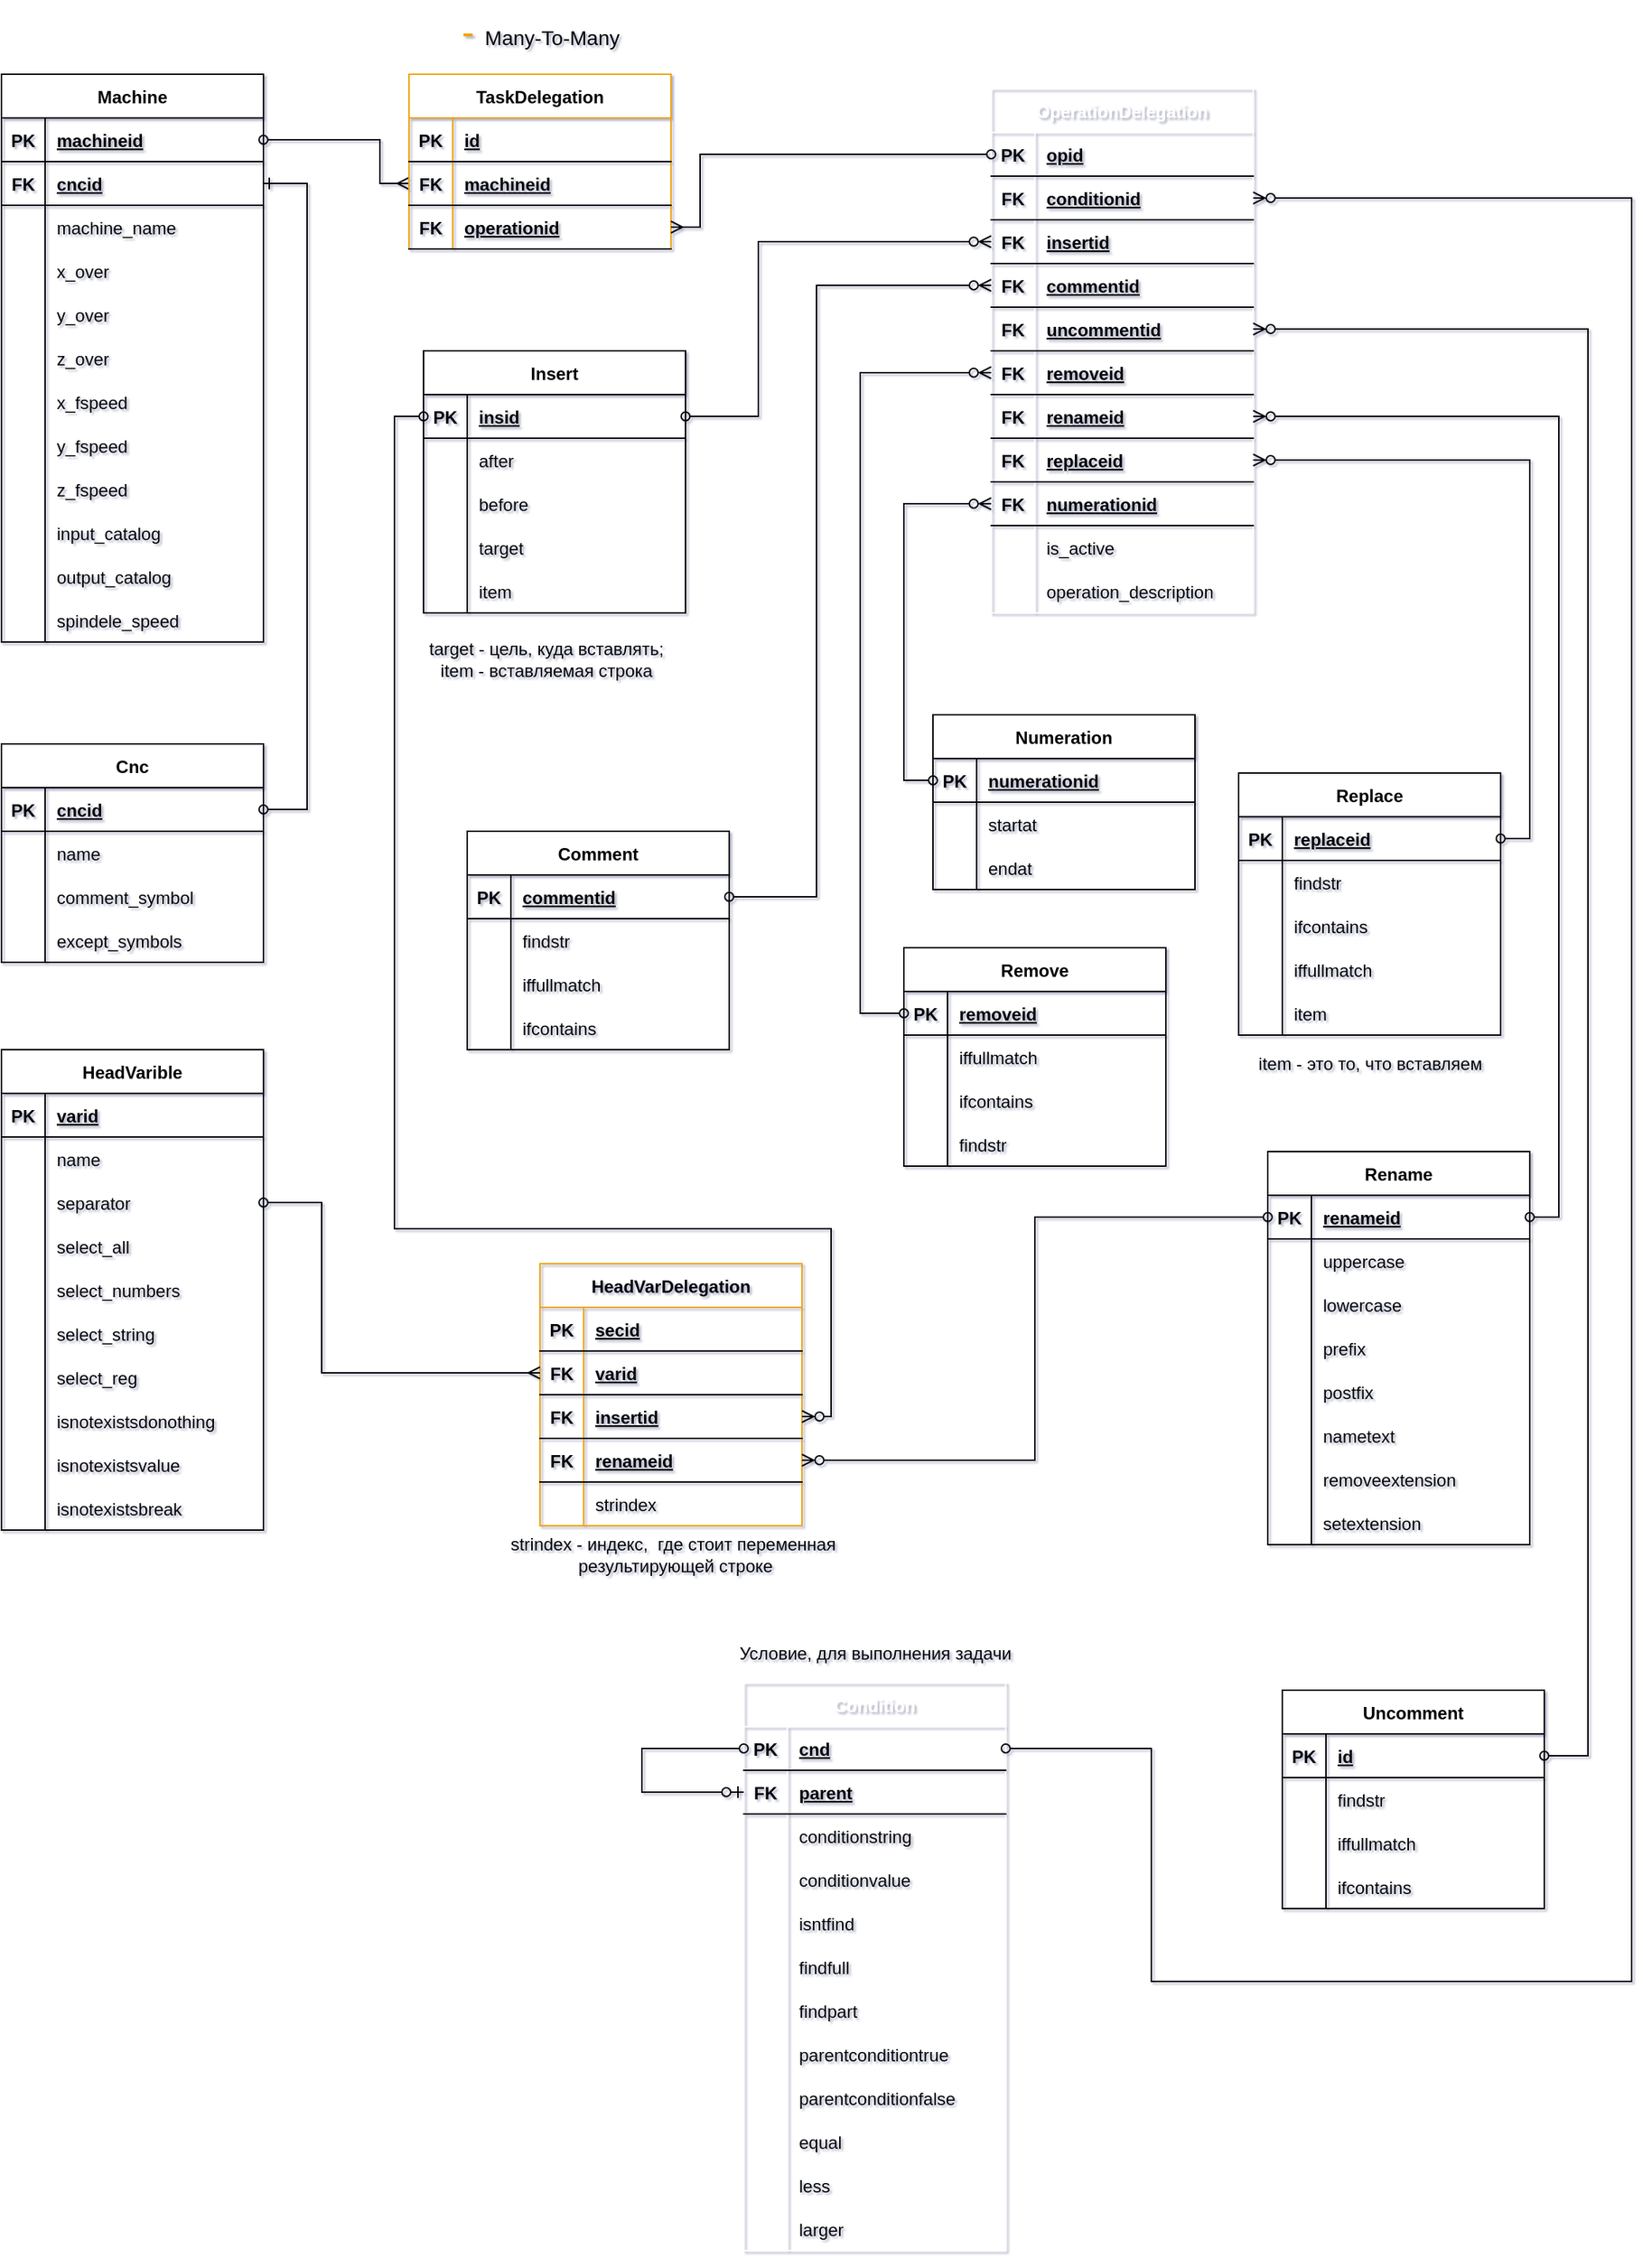 <mxfile version="20.2.3" type="device"><diagram id="R2lEEEUBdFMjLlhIrx00" name="Page-1"><mxGraphModel dx="1422" dy="1265" grid="0" gridSize="10" guides="1" tooltips="1" connect="1" arrows="1" fold="1" page="0" pageScale="1" pageWidth="1169" pageHeight="1654" math="0" shadow="1" extFonts="Permanent Marker^https://fonts.googleapis.com/css?family=Permanent+Marker"><root><mxCell id="0"/><mxCell id="1" parent="0"/><mxCell id="IKpsjC66L0pHhskZhx2s-1" value="Machine" style="shape=table;startSize=30;container=1;collapsible=1;childLayout=tableLayout;fixedRows=1;rowLines=0;fontStyle=1;align=center;resizeLast=1;" parent="1" vertex="1"><mxGeometry x="30" y="10" width="180" height="390" as="geometry"><mxRectangle x="30" y="10" width="80" height="30" as="alternateBounds"/></mxGeometry></mxCell><mxCell id="IKpsjC66L0pHhskZhx2s-2" value="" style="shape=tableRow;horizontal=0;startSize=0;swimlaneHead=0;swimlaneBody=0;fillColor=none;collapsible=0;dropTarget=0;points=[[0,0.5],[1,0.5]];portConstraint=eastwest;top=0;left=0;right=0;bottom=1;" parent="IKpsjC66L0pHhskZhx2s-1" vertex="1"><mxGeometry y="30" width="180" height="30" as="geometry"/></mxCell><mxCell id="IKpsjC66L0pHhskZhx2s-3" value="PK" style="shape=partialRectangle;connectable=0;fillColor=none;top=0;left=0;bottom=0;right=0;fontStyle=1;overflow=hidden;" parent="IKpsjC66L0pHhskZhx2s-2" vertex="1"><mxGeometry width="30" height="30" as="geometry"><mxRectangle width="30" height="30" as="alternateBounds"/></mxGeometry></mxCell><mxCell id="IKpsjC66L0pHhskZhx2s-4" value="machineid" style="shape=partialRectangle;connectable=0;fillColor=none;top=0;left=0;bottom=0;right=0;align=left;spacingLeft=6;fontStyle=5;overflow=hidden;" parent="IKpsjC66L0pHhskZhx2s-2" vertex="1"><mxGeometry x="30" width="150" height="30" as="geometry"><mxRectangle width="150" height="30" as="alternateBounds"/></mxGeometry></mxCell><mxCell id="0e2wznb1LgDLRsZZili7-7" style="shape=tableRow;horizontal=0;startSize=0;swimlaneHead=0;swimlaneBody=0;fillColor=none;collapsible=0;dropTarget=0;points=[[0,0.5],[1,0.5]];portConstraint=eastwest;top=0;left=0;right=0;bottom=1;" parent="IKpsjC66L0pHhskZhx2s-1" vertex="1"><mxGeometry y="60" width="180" height="30" as="geometry"/></mxCell><mxCell id="0e2wznb1LgDLRsZZili7-8" value="FK" style="shape=partialRectangle;connectable=0;fillColor=none;top=0;left=0;bottom=0;right=0;fontStyle=1;overflow=hidden;" parent="0e2wznb1LgDLRsZZili7-7" vertex="1"><mxGeometry width="30" height="30" as="geometry"><mxRectangle width="30" height="30" as="alternateBounds"/></mxGeometry></mxCell><mxCell id="0e2wznb1LgDLRsZZili7-9" value="cncid" style="shape=partialRectangle;connectable=0;fillColor=none;top=0;left=0;bottom=0;right=0;align=left;spacingLeft=6;fontStyle=5;overflow=hidden;" parent="0e2wznb1LgDLRsZZili7-7" vertex="1"><mxGeometry x="30" width="150" height="30" as="geometry"><mxRectangle width="150" height="30" as="alternateBounds"/></mxGeometry></mxCell><mxCell id="IKpsjC66L0pHhskZhx2s-5" value="" style="shape=tableRow;horizontal=0;startSize=0;swimlaneHead=0;swimlaneBody=0;fillColor=none;collapsible=0;dropTarget=0;points=[[0,0.5],[1,0.5]];portConstraint=eastwest;top=0;left=0;right=0;bottom=0;" parent="IKpsjC66L0pHhskZhx2s-1" vertex="1"><mxGeometry y="90" width="180" height="30" as="geometry"/></mxCell><mxCell id="IKpsjC66L0pHhskZhx2s-6" value="" style="shape=partialRectangle;connectable=0;fillColor=none;top=0;left=0;bottom=0;right=0;editable=1;overflow=hidden;" parent="IKpsjC66L0pHhskZhx2s-5" vertex="1"><mxGeometry width="30" height="30" as="geometry"><mxRectangle width="30" height="30" as="alternateBounds"/></mxGeometry></mxCell><mxCell id="IKpsjC66L0pHhskZhx2s-7" value="machine_name" style="shape=partialRectangle;connectable=0;fillColor=none;top=0;left=0;bottom=0;right=0;align=left;spacingLeft=6;overflow=hidden;" parent="IKpsjC66L0pHhskZhx2s-5" vertex="1"><mxGeometry x="30" width="150" height="30" as="geometry"><mxRectangle width="150" height="30" as="alternateBounds"/></mxGeometry></mxCell><mxCell id="IKpsjC66L0pHhskZhx2s-8" value="" style="shape=tableRow;horizontal=0;startSize=0;swimlaneHead=0;swimlaneBody=0;fillColor=none;collapsible=0;dropTarget=0;points=[[0,0.5],[1,0.5]];portConstraint=eastwest;top=0;left=0;right=0;bottom=0;" parent="IKpsjC66L0pHhskZhx2s-1" vertex="1"><mxGeometry y="120" width="180" height="30" as="geometry"/></mxCell><mxCell id="IKpsjC66L0pHhskZhx2s-9" value="" style="shape=partialRectangle;connectable=0;fillColor=none;top=0;left=0;bottom=0;right=0;editable=1;overflow=hidden;" parent="IKpsjC66L0pHhskZhx2s-8" vertex="1"><mxGeometry width="30" height="30" as="geometry"><mxRectangle width="30" height="30" as="alternateBounds"/></mxGeometry></mxCell><mxCell id="IKpsjC66L0pHhskZhx2s-10" value="x_over" style="shape=partialRectangle;connectable=0;fillColor=none;top=0;left=0;bottom=0;right=0;align=left;spacingLeft=6;overflow=hidden;" parent="IKpsjC66L0pHhskZhx2s-8" vertex="1"><mxGeometry x="30" width="150" height="30" as="geometry"><mxRectangle width="150" height="30" as="alternateBounds"/></mxGeometry></mxCell><mxCell id="IKpsjC66L0pHhskZhx2s-11" value="" style="shape=tableRow;horizontal=0;startSize=0;swimlaneHead=0;swimlaneBody=0;fillColor=none;collapsible=0;dropTarget=0;points=[[0,0.5],[1,0.5]];portConstraint=eastwest;top=0;left=0;right=0;bottom=0;" parent="IKpsjC66L0pHhskZhx2s-1" vertex="1"><mxGeometry y="150" width="180" height="30" as="geometry"/></mxCell><mxCell id="IKpsjC66L0pHhskZhx2s-12" value="" style="shape=partialRectangle;connectable=0;fillColor=none;top=0;left=0;bottom=0;right=0;editable=1;overflow=hidden;" parent="IKpsjC66L0pHhskZhx2s-11" vertex="1"><mxGeometry width="30" height="30" as="geometry"><mxRectangle width="30" height="30" as="alternateBounds"/></mxGeometry></mxCell><mxCell id="IKpsjC66L0pHhskZhx2s-13" value="y_over" style="shape=partialRectangle;connectable=0;fillColor=none;top=0;left=0;bottom=0;right=0;align=left;spacingLeft=6;overflow=hidden;" parent="IKpsjC66L0pHhskZhx2s-11" vertex="1"><mxGeometry x="30" width="150" height="30" as="geometry"><mxRectangle width="150" height="30" as="alternateBounds"/></mxGeometry></mxCell><mxCell id="IKpsjC66L0pHhskZhx2s-20" style="shape=tableRow;horizontal=0;startSize=0;swimlaneHead=0;swimlaneBody=0;fillColor=none;collapsible=0;dropTarget=0;points=[[0,0.5],[1,0.5]];portConstraint=eastwest;top=0;left=0;right=0;bottom=0;" parent="IKpsjC66L0pHhskZhx2s-1" vertex="1"><mxGeometry y="180" width="180" height="30" as="geometry"/></mxCell><mxCell id="IKpsjC66L0pHhskZhx2s-21" style="shape=partialRectangle;connectable=0;fillColor=none;top=0;left=0;bottom=0;right=0;editable=1;overflow=hidden;" parent="IKpsjC66L0pHhskZhx2s-20" vertex="1"><mxGeometry width="30" height="30" as="geometry"><mxRectangle width="30" height="30" as="alternateBounds"/></mxGeometry></mxCell><mxCell id="IKpsjC66L0pHhskZhx2s-22" value="z_over" style="shape=partialRectangle;connectable=0;fillColor=none;top=0;left=0;bottom=0;right=0;align=left;spacingLeft=6;overflow=hidden;" parent="IKpsjC66L0pHhskZhx2s-20" vertex="1"><mxGeometry x="30" width="150" height="30" as="geometry"><mxRectangle width="150" height="30" as="alternateBounds"/></mxGeometry></mxCell><mxCell id="IKpsjC66L0pHhskZhx2s-17" style="shape=tableRow;horizontal=0;startSize=0;swimlaneHead=0;swimlaneBody=0;fillColor=none;collapsible=0;dropTarget=0;points=[[0,0.5],[1,0.5]];portConstraint=eastwest;top=0;left=0;right=0;bottom=0;" parent="IKpsjC66L0pHhskZhx2s-1" vertex="1"><mxGeometry y="210" width="180" height="30" as="geometry"/></mxCell><mxCell id="IKpsjC66L0pHhskZhx2s-18" style="shape=partialRectangle;connectable=0;fillColor=none;top=0;left=0;bottom=0;right=0;editable=1;overflow=hidden;" parent="IKpsjC66L0pHhskZhx2s-17" vertex="1"><mxGeometry width="30" height="30" as="geometry"><mxRectangle width="30" height="30" as="alternateBounds"/></mxGeometry></mxCell><mxCell id="IKpsjC66L0pHhskZhx2s-19" value="x_fspeed" style="shape=partialRectangle;connectable=0;fillColor=none;top=0;left=0;bottom=0;right=0;align=left;spacingLeft=6;overflow=hidden;" parent="IKpsjC66L0pHhskZhx2s-17" vertex="1"><mxGeometry x="30" width="150" height="30" as="geometry"><mxRectangle width="150" height="30" as="alternateBounds"/></mxGeometry></mxCell><mxCell id="IKpsjC66L0pHhskZhx2s-14" style="shape=tableRow;horizontal=0;startSize=0;swimlaneHead=0;swimlaneBody=0;fillColor=none;collapsible=0;dropTarget=0;points=[[0,0.5],[1,0.5]];portConstraint=eastwest;top=0;left=0;right=0;bottom=0;" parent="IKpsjC66L0pHhskZhx2s-1" vertex="1"><mxGeometry y="240" width="180" height="30" as="geometry"/></mxCell><mxCell id="IKpsjC66L0pHhskZhx2s-15" style="shape=partialRectangle;connectable=0;fillColor=none;top=0;left=0;bottom=0;right=0;editable=1;overflow=hidden;" parent="IKpsjC66L0pHhskZhx2s-14" vertex="1"><mxGeometry width="30" height="30" as="geometry"><mxRectangle width="30" height="30" as="alternateBounds"/></mxGeometry></mxCell><mxCell id="IKpsjC66L0pHhskZhx2s-16" value="y_fspeed" style="shape=partialRectangle;connectable=0;fillColor=none;top=0;left=0;bottom=0;right=0;align=left;spacingLeft=6;overflow=hidden;" parent="IKpsjC66L0pHhskZhx2s-14" vertex="1"><mxGeometry x="30" width="150" height="30" as="geometry"><mxRectangle width="150" height="30" as="alternateBounds"/></mxGeometry></mxCell><mxCell id="IKpsjC66L0pHhskZhx2s-23" style="shape=tableRow;horizontal=0;startSize=0;swimlaneHead=0;swimlaneBody=0;fillColor=none;collapsible=0;dropTarget=0;points=[[0,0.5],[1,0.5]];portConstraint=eastwest;top=0;left=0;right=0;bottom=0;" parent="IKpsjC66L0pHhskZhx2s-1" vertex="1"><mxGeometry y="270" width="180" height="30" as="geometry"/></mxCell><mxCell id="IKpsjC66L0pHhskZhx2s-24" style="shape=partialRectangle;connectable=0;fillColor=none;top=0;left=0;bottom=0;right=0;editable=1;overflow=hidden;" parent="IKpsjC66L0pHhskZhx2s-23" vertex="1"><mxGeometry width="30" height="30" as="geometry"><mxRectangle width="30" height="30" as="alternateBounds"/></mxGeometry></mxCell><mxCell id="IKpsjC66L0pHhskZhx2s-25" value="z_fspeed" style="shape=partialRectangle;connectable=0;fillColor=none;top=0;left=0;bottom=0;right=0;align=left;spacingLeft=6;overflow=hidden;" parent="IKpsjC66L0pHhskZhx2s-23" vertex="1"><mxGeometry x="30" width="150" height="30" as="geometry"><mxRectangle width="150" height="30" as="alternateBounds"/></mxGeometry></mxCell><mxCell id="LJmS7mIBcILiPfm75yMd-13" style="shape=tableRow;horizontal=0;startSize=0;swimlaneHead=0;swimlaneBody=0;fillColor=none;collapsible=0;dropTarget=0;points=[[0,0.5],[1,0.5]];portConstraint=eastwest;top=0;left=0;right=0;bottom=0;" parent="IKpsjC66L0pHhskZhx2s-1" vertex="1"><mxGeometry y="300" width="180" height="30" as="geometry"/></mxCell><mxCell id="LJmS7mIBcILiPfm75yMd-14" style="shape=partialRectangle;connectable=0;fillColor=none;top=0;left=0;bottom=0;right=0;editable=1;overflow=hidden;" parent="LJmS7mIBcILiPfm75yMd-13" vertex="1"><mxGeometry width="30" height="30" as="geometry"><mxRectangle width="30" height="30" as="alternateBounds"/></mxGeometry></mxCell><mxCell id="LJmS7mIBcILiPfm75yMd-15" value="input_catalog" style="shape=partialRectangle;connectable=0;fillColor=none;top=0;left=0;bottom=0;right=0;align=left;spacingLeft=6;overflow=hidden;" parent="LJmS7mIBcILiPfm75yMd-13" vertex="1"><mxGeometry x="30" width="150" height="30" as="geometry"><mxRectangle width="150" height="30" as="alternateBounds"/></mxGeometry></mxCell><mxCell id="LJmS7mIBcILiPfm75yMd-10" style="shape=tableRow;horizontal=0;startSize=0;swimlaneHead=0;swimlaneBody=0;fillColor=none;collapsible=0;dropTarget=0;points=[[0,0.5],[1,0.5]];portConstraint=eastwest;top=0;left=0;right=0;bottom=0;" parent="IKpsjC66L0pHhskZhx2s-1" vertex="1"><mxGeometry y="330" width="180" height="30" as="geometry"/></mxCell><mxCell id="LJmS7mIBcILiPfm75yMd-11" style="shape=partialRectangle;connectable=0;fillColor=none;top=0;left=0;bottom=0;right=0;editable=1;overflow=hidden;" parent="LJmS7mIBcILiPfm75yMd-10" vertex="1"><mxGeometry width="30" height="30" as="geometry"><mxRectangle width="30" height="30" as="alternateBounds"/></mxGeometry></mxCell><mxCell id="LJmS7mIBcILiPfm75yMd-12" value="output_catalog" style="shape=partialRectangle;connectable=0;fillColor=none;top=0;left=0;bottom=0;right=0;align=left;spacingLeft=6;overflow=hidden;" parent="LJmS7mIBcILiPfm75yMd-10" vertex="1"><mxGeometry x="30" width="150" height="30" as="geometry"><mxRectangle width="150" height="30" as="alternateBounds"/></mxGeometry></mxCell><mxCell id="2" style="shape=tableRow;horizontal=0;startSize=0;swimlaneHead=0;swimlaneBody=0;fillColor=none;collapsible=0;dropTarget=0;points=[[0,0.5],[1,0.5]];portConstraint=eastwest;top=0;left=0;right=0;bottom=0;" parent="IKpsjC66L0pHhskZhx2s-1" vertex="1"><mxGeometry y="360" width="180" height="30" as="geometry"/></mxCell><mxCell id="3" style="shape=partialRectangle;connectable=0;fillColor=none;top=0;left=0;bottom=0;right=0;editable=1;overflow=hidden;" parent="2" vertex="1"><mxGeometry width="30" height="30" as="geometry"><mxRectangle width="30" height="30" as="alternateBounds"/></mxGeometry></mxCell><mxCell id="4" value="spindele_speed" style="shape=partialRectangle;connectable=0;fillColor=none;top=0;left=0;bottom=0;right=0;align=left;spacingLeft=6;overflow=hidden;" parent="2" vertex="1"><mxGeometry x="30" width="150" height="30" as="geometry"><mxRectangle width="150" height="30" as="alternateBounds"/></mxGeometry></mxCell><mxCell id="IKpsjC66L0pHhskZhx2s-39" value="OperationDelegation" style="shape=table;startSize=30;container=1;collapsible=1;childLayout=tableLayout;fixedRows=1;rowLines=0;fontStyle=1;align=center;resizeLast=1;fillColor=none;fontColor=#ffffff;strokeColor=#FFFFFF;" parent="1" vertex="1"><mxGeometry x="710" y="20" width="180" height="360" as="geometry"><mxRectangle x="710" y="20" width="84" height="30" as="alternateBounds"/></mxGeometry></mxCell><mxCell id="IKpsjC66L0pHhskZhx2s-40" value="" style="shape=tableRow;horizontal=0;startSize=0;swimlaneHead=0;swimlaneBody=0;fillColor=none;collapsible=0;dropTarget=0;points=[[0,0.5],[1,0.5]];portConstraint=eastwest;top=0;left=0;right=0;bottom=1;" parent="IKpsjC66L0pHhskZhx2s-39" vertex="1"><mxGeometry y="30" width="180" height="30" as="geometry"/></mxCell><mxCell id="IKpsjC66L0pHhskZhx2s-41" value="PK" style="shape=partialRectangle;connectable=0;fillColor=none;top=0;left=0;bottom=0;right=0;fontStyle=1;overflow=hidden;" parent="IKpsjC66L0pHhskZhx2s-40" vertex="1"><mxGeometry width="30" height="30" as="geometry"><mxRectangle width="30" height="30" as="alternateBounds"/></mxGeometry></mxCell><mxCell id="IKpsjC66L0pHhskZhx2s-42" value="opid" style="shape=partialRectangle;connectable=0;fillColor=none;top=0;left=0;bottom=0;right=0;align=left;spacingLeft=6;fontStyle=5;overflow=hidden;" parent="IKpsjC66L0pHhskZhx2s-40" vertex="1"><mxGeometry x="30" width="150" height="30" as="geometry"><mxRectangle width="150" height="30" as="alternateBounds"/></mxGeometry></mxCell><mxCell id="n2N9vjFzIXpI3pFqYauL-30" style="shape=tableRow;horizontal=0;startSize=0;swimlaneHead=0;swimlaneBody=0;fillColor=none;collapsible=0;dropTarget=0;points=[[0,0.5],[1,0.5]];portConstraint=eastwest;top=0;left=0;right=0;bottom=1;" parent="IKpsjC66L0pHhskZhx2s-39" vertex="1"><mxGeometry y="60" width="180" height="30" as="geometry"/></mxCell><mxCell id="n2N9vjFzIXpI3pFqYauL-31" value="FK" style="shape=partialRectangle;connectable=0;fillColor=none;top=0;left=0;bottom=0;right=0;fontStyle=1;overflow=hidden;" parent="n2N9vjFzIXpI3pFqYauL-30" vertex="1"><mxGeometry width="30" height="30" as="geometry"><mxRectangle width="30" height="30" as="alternateBounds"/></mxGeometry></mxCell><mxCell id="n2N9vjFzIXpI3pFqYauL-32" value="conditionid" style="shape=partialRectangle;connectable=0;fillColor=none;top=0;left=0;bottom=0;right=0;align=left;spacingLeft=6;fontStyle=5;overflow=hidden;" parent="n2N9vjFzIXpI3pFqYauL-30" vertex="1"><mxGeometry x="30" width="150" height="30" as="geometry"><mxRectangle width="150" height="30" as="alternateBounds"/></mxGeometry></mxCell><mxCell id="UpJay6in-v6-4qdNT6L6-69" style="shape=tableRow;horizontal=0;startSize=0;swimlaneHead=0;swimlaneBody=0;fillColor=none;collapsible=0;dropTarget=0;points=[[0,0.5],[1,0.5]];portConstraint=eastwest;top=0;left=0;right=0;bottom=1;" parent="IKpsjC66L0pHhskZhx2s-39" vertex="1"><mxGeometry y="90" width="180" height="30" as="geometry"/></mxCell><mxCell id="UpJay6in-v6-4qdNT6L6-70" value="FK" style="shape=partialRectangle;connectable=0;fillColor=none;top=0;left=0;bottom=0;right=0;fontStyle=1;overflow=hidden;" parent="UpJay6in-v6-4qdNT6L6-69" vertex="1"><mxGeometry width="30" height="30" as="geometry"><mxRectangle width="30" height="30" as="alternateBounds"/></mxGeometry></mxCell><mxCell id="UpJay6in-v6-4qdNT6L6-71" value="insertid" style="shape=partialRectangle;connectable=0;fillColor=none;top=0;left=0;bottom=0;right=0;align=left;spacingLeft=6;fontStyle=5;overflow=hidden;" parent="UpJay6in-v6-4qdNT6L6-69" vertex="1"><mxGeometry x="30" width="150" height="30" as="geometry"><mxRectangle width="150" height="30" as="alternateBounds"/></mxGeometry></mxCell><mxCell id="UpJay6in-v6-4qdNT6L6-66" style="shape=tableRow;horizontal=0;startSize=0;swimlaneHead=0;swimlaneBody=0;fillColor=none;collapsible=0;dropTarget=0;points=[[0,0.5],[1,0.5]];portConstraint=eastwest;top=0;left=0;right=0;bottom=1;" parent="IKpsjC66L0pHhskZhx2s-39" vertex="1"><mxGeometry y="120" width="180" height="30" as="geometry"/></mxCell><mxCell id="UpJay6in-v6-4qdNT6L6-67" value="FK" style="shape=partialRectangle;connectable=0;fillColor=none;top=0;left=0;bottom=0;right=0;fontStyle=1;overflow=hidden;" parent="UpJay6in-v6-4qdNT6L6-66" vertex="1"><mxGeometry width="30" height="30" as="geometry"><mxRectangle width="30" height="30" as="alternateBounds"/></mxGeometry></mxCell><mxCell id="UpJay6in-v6-4qdNT6L6-68" value="commentid" style="shape=partialRectangle;connectable=0;fillColor=none;top=0;left=0;bottom=0;right=0;align=left;spacingLeft=6;fontStyle=5;overflow=hidden;" parent="UpJay6in-v6-4qdNT6L6-66" vertex="1"><mxGeometry x="30" width="150" height="30" as="geometry"><mxRectangle width="150" height="30" as="alternateBounds"/></mxGeometry></mxCell><mxCell id="mXzhMzSOGWc84XvhZ1BM-70" style="shape=tableRow;horizontal=0;startSize=0;swimlaneHead=0;swimlaneBody=0;fillColor=none;collapsible=0;dropTarget=0;points=[[0,0.5],[1,0.5]];portConstraint=eastwest;top=0;left=0;right=0;bottom=1;" parent="IKpsjC66L0pHhskZhx2s-39" vertex="1"><mxGeometry y="150" width="180" height="30" as="geometry"/></mxCell><mxCell id="mXzhMzSOGWc84XvhZ1BM-71" value="FK" style="shape=partialRectangle;connectable=0;fillColor=none;top=0;left=0;bottom=0;right=0;fontStyle=1;overflow=hidden;" parent="mXzhMzSOGWc84XvhZ1BM-70" vertex="1"><mxGeometry width="30" height="30" as="geometry"><mxRectangle width="30" height="30" as="alternateBounds"/></mxGeometry></mxCell><mxCell id="mXzhMzSOGWc84XvhZ1BM-72" value="uncommentid" style="shape=partialRectangle;connectable=0;fillColor=none;top=0;left=0;bottom=0;right=0;align=left;spacingLeft=6;fontStyle=5;overflow=hidden;" parent="mXzhMzSOGWc84XvhZ1BM-70" vertex="1"><mxGeometry x="30" width="150" height="30" as="geometry"><mxRectangle width="150" height="30" as="alternateBounds"/></mxGeometry></mxCell><mxCell id="mXzhMzSOGWc84XvhZ1BM-67" style="shape=tableRow;horizontal=0;startSize=0;swimlaneHead=0;swimlaneBody=0;fillColor=none;collapsible=0;dropTarget=0;points=[[0,0.5],[1,0.5]];portConstraint=eastwest;top=0;left=0;right=0;bottom=1;" parent="IKpsjC66L0pHhskZhx2s-39" vertex="1"><mxGeometry y="180" width="180" height="30" as="geometry"/></mxCell><mxCell id="mXzhMzSOGWc84XvhZ1BM-68" value="FK" style="shape=partialRectangle;connectable=0;fillColor=none;top=0;left=0;bottom=0;right=0;fontStyle=1;overflow=hidden;" parent="mXzhMzSOGWc84XvhZ1BM-67" vertex="1"><mxGeometry width="30" height="30" as="geometry"><mxRectangle width="30" height="30" as="alternateBounds"/></mxGeometry></mxCell><mxCell id="mXzhMzSOGWc84XvhZ1BM-69" value="removeid" style="shape=partialRectangle;connectable=0;fillColor=none;top=0;left=0;bottom=0;right=0;align=left;spacingLeft=6;fontStyle=5;overflow=hidden;" parent="mXzhMzSOGWc84XvhZ1BM-67" vertex="1"><mxGeometry x="30" width="150" height="30" as="geometry"><mxRectangle width="150" height="30" as="alternateBounds"/></mxGeometry></mxCell><mxCell id="mXzhMzSOGWc84XvhZ1BM-64" style="shape=tableRow;horizontal=0;startSize=0;swimlaneHead=0;swimlaneBody=0;fillColor=none;collapsible=0;dropTarget=0;points=[[0,0.5],[1,0.5]];portConstraint=eastwest;top=0;left=0;right=0;bottom=1;" parent="IKpsjC66L0pHhskZhx2s-39" vertex="1"><mxGeometry y="210" width="180" height="30" as="geometry"/></mxCell><mxCell id="mXzhMzSOGWc84XvhZ1BM-65" value="FK" style="shape=partialRectangle;connectable=0;fillColor=none;top=0;left=0;bottom=0;right=0;fontStyle=1;overflow=hidden;" parent="mXzhMzSOGWc84XvhZ1BM-64" vertex="1"><mxGeometry width="30" height="30" as="geometry"><mxRectangle width="30" height="30" as="alternateBounds"/></mxGeometry></mxCell><mxCell id="mXzhMzSOGWc84XvhZ1BM-66" value="renameid" style="shape=partialRectangle;connectable=0;fillColor=none;top=0;left=0;bottom=0;right=0;align=left;spacingLeft=6;fontStyle=5;overflow=hidden;" parent="mXzhMzSOGWc84XvhZ1BM-64" vertex="1"><mxGeometry x="30" width="150" height="30" as="geometry"><mxRectangle width="150" height="30" as="alternateBounds"/></mxGeometry></mxCell><mxCell id="mXzhMzSOGWc84XvhZ1BM-61" style="shape=tableRow;horizontal=0;startSize=0;swimlaneHead=0;swimlaneBody=0;fillColor=none;collapsible=0;dropTarget=0;points=[[0,0.5],[1,0.5]];portConstraint=eastwest;top=0;left=0;right=0;bottom=1;" parent="IKpsjC66L0pHhskZhx2s-39" vertex="1"><mxGeometry y="240" width="180" height="30" as="geometry"/></mxCell><mxCell id="mXzhMzSOGWc84XvhZ1BM-62" value="FK" style="shape=partialRectangle;connectable=0;fillColor=none;top=0;left=0;bottom=0;right=0;fontStyle=1;overflow=hidden;" parent="mXzhMzSOGWc84XvhZ1BM-61" vertex="1"><mxGeometry width="30" height="30" as="geometry"><mxRectangle width="30" height="30" as="alternateBounds"/></mxGeometry></mxCell><mxCell id="mXzhMzSOGWc84XvhZ1BM-63" value="replaceid" style="shape=partialRectangle;connectable=0;fillColor=none;top=0;left=0;bottom=0;right=0;align=left;spacingLeft=6;fontStyle=5;overflow=hidden;" parent="mXzhMzSOGWc84XvhZ1BM-61" vertex="1"><mxGeometry x="30" width="150" height="30" as="geometry"><mxRectangle width="150" height="30" as="alternateBounds"/></mxGeometry></mxCell><mxCell id="mXzhMzSOGWc84XvhZ1BM-84" style="shape=tableRow;horizontal=0;startSize=0;swimlaneHead=0;swimlaneBody=0;fillColor=none;collapsible=0;dropTarget=0;points=[[0,0.5],[1,0.5]];portConstraint=eastwest;top=0;left=0;right=0;bottom=1;" parent="IKpsjC66L0pHhskZhx2s-39" vertex="1"><mxGeometry y="270" width="180" height="30" as="geometry"/></mxCell><mxCell id="mXzhMzSOGWc84XvhZ1BM-85" value="FK" style="shape=partialRectangle;connectable=0;fillColor=none;top=0;left=0;bottom=0;right=0;fontStyle=1;overflow=hidden;" parent="mXzhMzSOGWc84XvhZ1BM-84" vertex="1"><mxGeometry width="30" height="30" as="geometry"><mxRectangle width="30" height="30" as="alternateBounds"/></mxGeometry></mxCell><mxCell id="mXzhMzSOGWc84XvhZ1BM-86" value="numerationid" style="shape=partialRectangle;connectable=0;fillColor=none;top=0;left=0;bottom=0;right=0;align=left;spacingLeft=6;fontStyle=5;overflow=hidden;" parent="mXzhMzSOGWc84XvhZ1BM-84" vertex="1"><mxGeometry x="30" width="150" height="30" as="geometry"><mxRectangle width="150" height="30" as="alternateBounds"/></mxGeometry></mxCell><mxCell id="z9merJxn7PShR9UIkb8S-1" style="shape=tableRow;horizontal=0;startSize=0;swimlaneHead=0;swimlaneBody=0;fillColor=none;collapsible=0;dropTarget=0;points=[[0,0.5],[1,0.5]];portConstraint=eastwest;top=0;left=0;right=0;bottom=0;" parent="IKpsjC66L0pHhskZhx2s-39" vertex="1"><mxGeometry y="300" width="180" height="30" as="geometry"/></mxCell><mxCell id="z9merJxn7PShR9UIkb8S-2" style="shape=partialRectangle;connectable=0;fillColor=none;top=0;left=0;bottom=0;right=0;editable=1;overflow=hidden;" parent="z9merJxn7PShR9UIkb8S-1" vertex="1"><mxGeometry width="30" height="30" as="geometry"><mxRectangle width="30" height="30" as="alternateBounds"/></mxGeometry></mxCell><mxCell id="z9merJxn7PShR9UIkb8S-3" value="is_active" style="shape=partialRectangle;connectable=0;fillColor=none;top=0;left=0;bottom=0;right=0;align=left;spacingLeft=6;overflow=hidden;" parent="z9merJxn7PShR9UIkb8S-1" vertex="1"><mxGeometry x="30" width="150" height="30" as="geometry"><mxRectangle width="150" height="30" as="alternateBounds"/></mxGeometry></mxCell><mxCell id="IKpsjC66L0pHhskZhx2s-43" value="" style="shape=tableRow;horizontal=0;startSize=0;swimlaneHead=0;swimlaneBody=0;fillColor=none;collapsible=0;dropTarget=0;points=[[0,0.5],[1,0.5]];portConstraint=eastwest;top=0;left=0;right=0;bottom=0;" parent="IKpsjC66L0pHhskZhx2s-39" vertex="1"><mxGeometry y="330" width="180" height="30" as="geometry"/></mxCell><mxCell id="IKpsjC66L0pHhskZhx2s-44" value="" style="shape=partialRectangle;connectable=0;fillColor=none;top=0;left=0;bottom=0;right=0;editable=1;overflow=hidden;" parent="IKpsjC66L0pHhskZhx2s-43" vertex="1"><mxGeometry width="30" height="30" as="geometry"><mxRectangle width="30" height="30" as="alternateBounds"/></mxGeometry></mxCell><mxCell id="IKpsjC66L0pHhskZhx2s-45" value="operation_description" style="shape=partialRectangle;connectable=0;fillColor=none;top=0;left=0;bottom=0;right=0;align=left;spacingLeft=6;overflow=hidden;" parent="IKpsjC66L0pHhskZhx2s-43" vertex="1"><mxGeometry x="30" width="150" height="30" as="geometry"><mxRectangle width="150" height="30" as="alternateBounds"/></mxGeometry></mxCell><mxCell id="IKpsjC66L0pHhskZhx2s-107" style="edgeStyle=orthogonalEdgeStyle;rounded=0;orthogonalLoop=1;jettySize=auto;html=1;exitX=1;exitY=0.5;exitDx=0;exitDy=0;endArrow=ERmany;endFill=0;startArrow=oval;startFill=0;entryX=0;entryY=0.5;entryDx=0;entryDy=0;" parent="1" source="IKpsjC66L0pHhskZhx2s-2" target="UpJay6in-v6-4qdNT6L6-17" edge="1"><mxGeometry relative="1" as="geometry"><mxPoint x="510" y="40" as="targetPoint"/><Array as="points"><mxPoint x="290" y="55"/><mxPoint x="290" y="85"/></Array></mxGeometry></mxCell><mxCell id="UpJay6in-v6-4qdNT6L6-4" value="TaskDelegation" style="shape=table;startSize=30;container=1;collapsible=1;childLayout=tableLayout;fixedRows=1;rowLines=0;fontStyle=1;align=center;resizeLast=1;strokeColor=#F0A30A;" parent="1" vertex="1"><mxGeometry x="310" y="10" width="180" height="120" as="geometry"><mxRectangle x="310" y="10" width="120" height="30" as="alternateBounds"/></mxGeometry></mxCell><mxCell id="UpJay6in-v6-4qdNT6L6-5" value="" style="shape=tableRow;horizontal=0;startSize=0;swimlaneHead=0;swimlaneBody=0;fillColor=none;collapsible=0;dropTarget=0;points=[[0,0.5],[1,0.5]];portConstraint=eastwest;top=0;left=0;right=0;bottom=1;" parent="UpJay6in-v6-4qdNT6L6-4" vertex="1"><mxGeometry y="30" width="180" height="30" as="geometry"/></mxCell><mxCell id="UpJay6in-v6-4qdNT6L6-6" value="PK" style="shape=partialRectangle;connectable=0;fillColor=none;top=0;left=0;bottom=0;right=0;fontStyle=1;overflow=hidden;" parent="UpJay6in-v6-4qdNT6L6-5" vertex="1"><mxGeometry width="30" height="30" as="geometry"><mxRectangle width="30" height="30" as="alternateBounds"/></mxGeometry></mxCell><mxCell id="UpJay6in-v6-4qdNT6L6-7" value="id" style="shape=partialRectangle;connectable=0;fillColor=none;top=0;left=0;bottom=0;right=0;align=left;spacingLeft=6;fontStyle=5;overflow=hidden;" parent="UpJay6in-v6-4qdNT6L6-5" vertex="1"><mxGeometry x="30" width="150" height="30" as="geometry"><mxRectangle width="150" height="30" as="alternateBounds"/></mxGeometry></mxCell><mxCell id="UpJay6in-v6-4qdNT6L6-17" style="shape=tableRow;horizontal=0;startSize=0;swimlaneHead=0;swimlaneBody=0;fillColor=none;collapsible=0;dropTarget=0;points=[[0,0.5],[1,0.5]];portConstraint=eastwest;top=0;left=0;right=0;bottom=1;" parent="UpJay6in-v6-4qdNT6L6-4" vertex="1"><mxGeometry y="60" width="180" height="30" as="geometry"/></mxCell><mxCell id="UpJay6in-v6-4qdNT6L6-18" value="FK" style="shape=partialRectangle;connectable=0;fillColor=none;top=0;left=0;bottom=0;right=0;fontStyle=1;overflow=hidden;" parent="UpJay6in-v6-4qdNT6L6-17" vertex="1"><mxGeometry width="30" height="30" as="geometry"><mxRectangle width="30" height="30" as="alternateBounds"/></mxGeometry></mxCell><mxCell id="UpJay6in-v6-4qdNT6L6-19" value="machineid" style="shape=partialRectangle;connectable=0;fillColor=none;top=0;left=0;bottom=0;right=0;align=left;spacingLeft=6;fontStyle=5;overflow=hidden;" parent="UpJay6in-v6-4qdNT6L6-17" vertex="1"><mxGeometry x="30" width="150" height="30" as="geometry"><mxRectangle width="150" height="30" as="alternateBounds"/></mxGeometry></mxCell><mxCell id="UpJay6in-v6-4qdNT6L6-21" style="shape=tableRow;horizontal=0;startSize=0;swimlaneHead=0;swimlaneBody=0;fillColor=none;collapsible=0;dropTarget=0;points=[[0,0.5],[1,0.5]];portConstraint=eastwest;top=0;left=0;right=0;bottom=1;" parent="UpJay6in-v6-4qdNT6L6-4" vertex="1"><mxGeometry y="90" width="180" height="30" as="geometry"/></mxCell><mxCell id="UpJay6in-v6-4qdNT6L6-22" value="FK" style="shape=partialRectangle;connectable=0;fillColor=none;top=0;left=0;bottom=0;right=0;fontStyle=1;overflow=hidden;" parent="UpJay6in-v6-4qdNT6L6-21" vertex="1"><mxGeometry width="30" height="30" as="geometry"><mxRectangle width="30" height="30" as="alternateBounds"/></mxGeometry></mxCell><mxCell id="UpJay6in-v6-4qdNT6L6-23" value="operationid" style="shape=partialRectangle;connectable=0;fillColor=none;top=0;left=0;bottom=0;right=0;align=left;spacingLeft=6;fontStyle=5;overflow=hidden;" parent="UpJay6in-v6-4qdNT6L6-21" vertex="1"><mxGeometry x="30" width="150" height="30" as="geometry"><mxRectangle width="150" height="30" as="alternateBounds"/></mxGeometry></mxCell><mxCell id="UpJay6in-v6-4qdNT6L6-20" style="edgeStyle=orthogonalEdgeStyle;rounded=0;orthogonalLoop=1;jettySize=auto;html=1;exitX=0;exitY=0.5;exitDx=0;exitDy=0;entryX=1;entryY=0.5;entryDx=0;entryDy=0;endArrow=ERmany;endFill=0;startArrow=oval;startFill=0;" parent="1" target="UpJay6in-v6-4qdNT6L6-5" edge="1"><mxGeometry relative="1" as="geometry"/></mxCell><mxCell id="UpJay6in-v6-4qdNT6L6-24" value="Insert" style="shape=table;startSize=30;container=1;collapsible=1;childLayout=tableLayout;fixedRows=1;rowLines=0;fontStyle=1;align=center;resizeLast=1;" parent="1" vertex="1"><mxGeometry x="320" y="200" width="180" height="180" as="geometry"><mxRectangle x="320" y="200" width="70" height="30" as="alternateBounds"/></mxGeometry></mxCell><mxCell id="UpJay6in-v6-4qdNT6L6-25" value="" style="shape=tableRow;horizontal=0;startSize=0;swimlaneHead=0;swimlaneBody=0;fillColor=none;collapsible=0;dropTarget=0;points=[[0,0.5],[1,0.5]];portConstraint=eastwest;top=0;left=0;right=0;bottom=1;" parent="UpJay6in-v6-4qdNT6L6-24" vertex="1"><mxGeometry y="30" width="180" height="30" as="geometry"/></mxCell><mxCell id="UpJay6in-v6-4qdNT6L6-26" value="PK" style="shape=partialRectangle;connectable=0;fillColor=none;top=0;left=0;bottom=0;right=0;fontStyle=1;overflow=hidden;" parent="UpJay6in-v6-4qdNT6L6-25" vertex="1"><mxGeometry width="30" height="30" as="geometry"><mxRectangle width="30" height="30" as="alternateBounds"/></mxGeometry></mxCell><mxCell id="UpJay6in-v6-4qdNT6L6-27" value="insid" style="shape=partialRectangle;connectable=0;fillColor=none;top=0;left=0;bottom=0;right=0;align=left;spacingLeft=6;fontStyle=5;overflow=hidden;" parent="UpJay6in-v6-4qdNT6L6-25" vertex="1"><mxGeometry x="30" width="150" height="30" as="geometry"><mxRectangle width="150" height="30" as="alternateBounds"/></mxGeometry></mxCell><mxCell id="UpJay6in-v6-4qdNT6L6-28" value="" style="shape=tableRow;horizontal=0;startSize=0;swimlaneHead=0;swimlaneBody=0;fillColor=none;collapsible=0;dropTarget=0;points=[[0,0.5],[1,0.5]];portConstraint=eastwest;top=0;left=0;right=0;bottom=0;" parent="UpJay6in-v6-4qdNT6L6-24" vertex="1"><mxGeometry y="60" width="180" height="30" as="geometry"/></mxCell><mxCell id="UpJay6in-v6-4qdNT6L6-29" value="" style="shape=partialRectangle;connectable=0;fillColor=none;top=0;left=0;bottom=0;right=0;editable=1;overflow=hidden;" parent="UpJay6in-v6-4qdNT6L6-28" vertex="1"><mxGeometry width="30" height="30" as="geometry"><mxRectangle width="30" height="30" as="alternateBounds"/></mxGeometry></mxCell><mxCell id="UpJay6in-v6-4qdNT6L6-30" value="after" style="shape=partialRectangle;connectable=0;fillColor=none;top=0;left=0;bottom=0;right=0;align=left;spacingLeft=6;overflow=hidden;" parent="UpJay6in-v6-4qdNT6L6-28" vertex="1"><mxGeometry x="30" width="150" height="30" as="geometry"><mxRectangle width="150" height="30" as="alternateBounds"/></mxGeometry></mxCell><mxCell id="5" style="shape=tableRow;horizontal=0;startSize=0;swimlaneHead=0;swimlaneBody=0;fillColor=none;collapsible=0;dropTarget=0;points=[[0,0.5],[1,0.5]];portConstraint=eastwest;top=0;left=0;right=0;bottom=0;" parent="UpJay6in-v6-4qdNT6L6-24" vertex="1"><mxGeometry y="90" width="180" height="30" as="geometry"/></mxCell><mxCell id="6" style="shape=partialRectangle;connectable=0;fillColor=none;top=0;left=0;bottom=0;right=0;editable=1;overflow=hidden;" parent="5" vertex="1"><mxGeometry width="30" height="30" as="geometry"><mxRectangle width="30" height="30" as="alternateBounds"/></mxGeometry></mxCell><mxCell id="7" value="before" style="shape=partialRectangle;connectable=0;fillColor=none;top=0;left=0;bottom=0;right=0;align=left;spacingLeft=6;overflow=hidden;" parent="5" vertex="1"><mxGeometry x="30" width="150" height="30" as="geometry"><mxRectangle width="150" height="30" as="alternateBounds"/></mxGeometry></mxCell><mxCell id="UpJay6in-v6-4qdNT6L6-31" value="" style="shape=tableRow;horizontal=0;startSize=0;swimlaneHead=0;swimlaneBody=0;fillColor=none;collapsible=0;dropTarget=0;points=[[0,0.5],[1,0.5]];portConstraint=eastwest;top=0;left=0;right=0;bottom=0;" parent="UpJay6in-v6-4qdNT6L6-24" vertex="1"><mxGeometry y="120" width="180" height="30" as="geometry"/></mxCell><mxCell id="UpJay6in-v6-4qdNT6L6-32" value="" style="shape=partialRectangle;connectable=0;fillColor=none;top=0;left=0;bottom=0;right=0;editable=1;overflow=hidden;" parent="UpJay6in-v6-4qdNT6L6-31" vertex="1"><mxGeometry width="30" height="30" as="geometry"><mxRectangle width="30" height="30" as="alternateBounds"/></mxGeometry></mxCell><mxCell id="UpJay6in-v6-4qdNT6L6-33" value="target" style="shape=partialRectangle;connectable=0;fillColor=none;top=0;left=0;bottom=0;right=0;align=left;spacingLeft=6;overflow=hidden;" parent="UpJay6in-v6-4qdNT6L6-31" vertex="1"><mxGeometry x="30" width="150" height="30" as="geometry"><mxRectangle width="150" height="30" as="alternateBounds"/></mxGeometry></mxCell><mxCell id="UpJay6in-v6-4qdNT6L6-34" value="" style="shape=tableRow;horizontal=0;startSize=0;swimlaneHead=0;swimlaneBody=0;fillColor=none;collapsible=0;dropTarget=0;points=[[0,0.5],[1,0.5]];portConstraint=eastwest;top=0;left=0;right=0;bottom=0;" parent="UpJay6in-v6-4qdNT6L6-24" vertex="1"><mxGeometry y="150" width="180" height="30" as="geometry"/></mxCell><mxCell id="UpJay6in-v6-4qdNT6L6-35" value="" style="shape=partialRectangle;connectable=0;fillColor=none;top=0;left=0;bottom=0;right=0;editable=1;overflow=hidden;" parent="UpJay6in-v6-4qdNT6L6-34" vertex="1"><mxGeometry width="30" height="30" as="geometry"><mxRectangle width="30" height="30" as="alternateBounds"/></mxGeometry></mxCell><mxCell id="UpJay6in-v6-4qdNT6L6-36" value="item" style="shape=partialRectangle;connectable=0;fillColor=none;top=0;left=0;bottom=0;right=0;align=left;spacingLeft=6;overflow=hidden;" parent="UpJay6in-v6-4qdNT6L6-34" vertex="1"><mxGeometry x="30" width="150" height="30" as="geometry"><mxRectangle width="150" height="30" as="alternateBounds"/></mxGeometry></mxCell><mxCell id="UpJay6in-v6-4qdNT6L6-37" value="Comment" style="shape=table;startSize=30;container=1;collapsible=1;childLayout=tableLayout;fixedRows=1;rowLines=0;fontStyle=1;align=center;resizeLast=1;" parent="1" vertex="1"><mxGeometry x="350" y="530" width="180" height="150" as="geometry"><mxRectangle x="350" y="530" width="90" height="30" as="alternateBounds"/></mxGeometry></mxCell><mxCell id="UpJay6in-v6-4qdNT6L6-38" value="" style="shape=tableRow;horizontal=0;startSize=0;swimlaneHead=0;swimlaneBody=0;fillColor=none;collapsible=0;dropTarget=0;points=[[0,0.5],[1,0.5]];portConstraint=eastwest;top=0;left=0;right=0;bottom=1;" parent="UpJay6in-v6-4qdNT6L6-37" vertex="1"><mxGeometry y="30" width="180" height="30" as="geometry"/></mxCell><mxCell id="UpJay6in-v6-4qdNT6L6-39" value="PK" style="shape=partialRectangle;connectable=0;fillColor=none;top=0;left=0;bottom=0;right=0;fontStyle=1;overflow=hidden;" parent="UpJay6in-v6-4qdNT6L6-38" vertex="1"><mxGeometry width="30" height="30" as="geometry"><mxRectangle width="30" height="30" as="alternateBounds"/></mxGeometry></mxCell><mxCell id="UpJay6in-v6-4qdNT6L6-40" value="commentid" style="shape=partialRectangle;connectable=0;fillColor=none;top=0;left=0;bottom=0;right=0;align=left;spacingLeft=6;fontStyle=5;overflow=hidden;" parent="UpJay6in-v6-4qdNT6L6-38" vertex="1"><mxGeometry x="30" width="150" height="30" as="geometry"><mxRectangle width="150" height="30" as="alternateBounds"/></mxGeometry></mxCell><mxCell id="UpJay6in-v6-4qdNT6L6-41" value="" style="shape=tableRow;horizontal=0;startSize=0;swimlaneHead=0;swimlaneBody=0;fillColor=none;collapsible=0;dropTarget=0;points=[[0,0.5],[1,0.5]];portConstraint=eastwest;top=0;left=0;right=0;bottom=0;" parent="UpJay6in-v6-4qdNT6L6-37" vertex="1"><mxGeometry y="60" width="180" height="30" as="geometry"/></mxCell><mxCell id="UpJay6in-v6-4qdNT6L6-42" value="" style="shape=partialRectangle;connectable=0;fillColor=none;top=0;left=0;bottom=0;right=0;editable=1;overflow=hidden;" parent="UpJay6in-v6-4qdNT6L6-41" vertex="1"><mxGeometry width="30" height="30" as="geometry"><mxRectangle width="30" height="30" as="alternateBounds"/></mxGeometry></mxCell><mxCell id="UpJay6in-v6-4qdNT6L6-43" value="findstr" style="shape=partialRectangle;connectable=0;fillColor=none;top=0;left=0;bottom=0;right=0;align=left;spacingLeft=6;overflow=hidden;" parent="UpJay6in-v6-4qdNT6L6-41" vertex="1"><mxGeometry x="30" width="150" height="30" as="geometry"><mxRectangle width="150" height="30" as="alternateBounds"/></mxGeometry></mxCell><mxCell id="UpJay6in-v6-4qdNT6L6-44" value="" style="shape=tableRow;horizontal=0;startSize=0;swimlaneHead=0;swimlaneBody=0;fillColor=none;collapsible=0;dropTarget=0;points=[[0,0.5],[1,0.5]];portConstraint=eastwest;top=0;left=0;right=0;bottom=0;" parent="UpJay6in-v6-4qdNT6L6-37" vertex="1"><mxGeometry y="90" width="180" height="30" as="geometry"/></mxCell><mxCell id="UpJay6in-v6-4qdNT6L6-45" value="" style="shape=partialRectangle;connectable=0;fillColor=none;top=0;left=0;bottom=0;right=0;editable=1;overflow=hidden;" parent="UpJay6in-v6-4qdNT6L6-44" vertex="1"><mxGeometry width="30" height="30" as="geometry"><mxRectangle width="30" height="30" as="alternateBounds"/></mxGeometry></mxCell><mxCell id="UpJay6in-v6-4qdNT6L6-46" value="iffullmatch" style="shape=partialRectangle;connectable=0;fillColor=none;top=0;left=0;bottom=0;right=0;align=left;spacingLeft=6;overflow=hidden;" parent="UpJay6in-v6-4qdNT6L6-44" vertex="1"><mxGeometry x="30" width="150" height="30" as="geometry"><mxRectangle width="150" height="30" as="alternateBounds"/></mxGeometry></mxCell><mxCell id="UpJay6in-v6-4qdNT6L6-47" value="" style="shape=tableRow;horizontal=0;startSize=0;swimlaneHead=0;swimlaneBody=0;fillColor=none;collapsible=0;dropTarget=0;points=[[0,0.5],[1,0.5]];portConstraint=eastwest;top=0;left=0;right=0;bottom=0;" parent="UpJay6in-v6-4qdNT6L6-37" vertex="1"><mxGeometry y="120" width="180" height="30" as="geometry"/></mxCell><mxCell id="UpJay6in-v6-4qdNT6L6-48" value="" style="shape=partialRectangle;connectable=0;fillColor=none;top=0;left=0;bottom=0;right=0;editable=1;overflow=hidden;" parent="UpJay6in-v6-4qdNT6L6-47" vertex="1"><mxGeometry width="30" height="30" as="geometry"><mxRectangle width="30" height="30" as="alternateBounds"/></mxGeometry></mxCell><mxCell id="UpJay6in-v6-4qdNT6L6-49" value="ifcontains" style="shape=partialRectangle;connectable=0;fillColor=none;top=0;left=0;bottom=0;right=0;align=left;spacingLeft=6;overflow=hidden;" parent="UpJay6in-v6-4qdNT6L6-47" vertex="1"><mxGeometry x="30" width="150" height="30" as="geometry"><mxRectangle width="150" height="30" as="alternateBounds"/></mxGeometry></mxCell><mxCell id="UpJay6in-v6-4qdNT6L6-50" value="Remove" style="shape=table;startSize=30;container=1;collapsible=1;childLayout=tableLayout;fixedRows=1;rowLines=0;fontStyle=1;align=center;resizeLast=1;" parent="1" vertex="1"><mxGeometry x="650" y="610" width="180" height="150" as="geometry"><mxRectangle x="650" y="610" width="80" height="30" as="alternateBounds"/></mxGeometry></mxCell><mxCell id="UpJay6in-v6-4qdNT6L6-51" value="" style="shape=tableRow;horizontal=0;startSize=0;swimlaneHead=0;swimlaneBody=0;fillColor=none;collapsible=0;dropTarget=0;points=[[0,0.5],[1,0.5]];portConstraint=eastwest;top=0;left=0;right=0;bottom=1;" parent="UpJay6in-v6-4qdNT6L6-50" vertex="1"><mxGeometry y="30" width="180" height="30" as="geometry"/></mxCell><mxCell id="UpJay6in-v6-4qdNT6L6-52" value="PK" style="shape=partialRectangle;connectable=0;fillColor=none;top=0;left=0;bottom=0;right=0;fontStyle=1;overflow=hidden;" parent="UpJay6in-v6-4qdNT6L6-51" vertex="1"><mxGeometry width="30" height="30" as="geometry"><mxRectangle width="30" height="30" as="alternateBounds"/></mxGeometry></mxCell><mxCell id="UpJay6in-v6-4qdNT6L6-53" value="removeid" style="shape=partialRectangle;connectable=0;fillColor=none;top=0;left=0;bottom=0;right=0;align=left;spacingLeft=6;fontStyle=5;overflow=hidden;" parent="UpJay6in-v6-4qdNT6L6-51" vertex="1"><mxGeometry x="30" width="150" height="30" as="geometry"><mxRectangle width="150" height="30" as="alternateBounds"/></mxGeometry></mxCell><mxCell id="UpJay6in-v6-4qdNT6L6-54" value="" style="shape=tableRow;horizontal=0;startSize=0;swimlaneHead=0;swimlaneBody=0;fillColor=none;collapsible=0;dropTarget=0;points=[[0,0.5],[1,0.5]];portConstraint=eastwest;top=0;left=0;right=0;bottom=0;" parent="UpJay6in-v6-4qdNT6L6-50" vertex="1"><mxGeometry y="60" width="180" height="30" as="geometry"/></mxCell><mxCell id="UpJay6in-v6-4qdNT6L6-55" value="" style="shape=partialRectangle;connectable=0;fillColor=none;top=0;left=0;bottom=0;right=0;editable=1;overflow=hidden;" parent="UpJay6in-v6-4qdNT6L6-54" vertex="1"><mxGeometry width="30" height="30" as="geometry"><mxRectangle width="30" height="30" as="alternateBounds"/></mxGeometry></mxCell><mxCell id="UpJay6in-v6-4qdNT6L6-56" value="iffullmatch" style="shape=partialRectangle;connectable=0;fillColor=none;top=0;left=0;bottom=0;right=0;align=left;spacingLeft=6;overflow=hidden;" parent="UpJay6in-v6-4qdNT6L6-54" vertex="1"><mxGeometry x="30" width="150" height="30" as="geometry"><mxRectangle width="150" height="30" as="alternateBounds"/></mxGeometry></mxCell><mxCell id="UpJay6in-v6-4qdNT6L6-57" value="" style="shape=tableRow;horizontal=0;startSize=0;swimlaneHead=0;swimlaneBody=0;fillColor=none;collapsible=0;dropTarget=0;points=[[0,0.5],[1,0.5]];portConstraint=eastwest;top=0;left=0;right=0;bottom=0;" parent="UpJay6in-v6-4qdNT6L6-50" vertex="1"><mxGeometry y="90" width="180" height="30" as="geometry"/></mxCell><mxCell id="UpJay6in-v6-4qdNT6L6-58" value="" style="shape=partialRectangle;connectable=0;fillColor=none;top=0;left=0;bottom=0;right=0;editable=1;overflow=hidden;" parent="UpJay6in-v6-4qdNT6L6-57" vertex="1"><mxGeometry width="30" height="30" as="geometry"><mxRectangle width="30" height="30" as="alternateBounds"/></mxGeometry></mxCell><mxCell id="UpJay6in-v6-4qdNT6L6-59" value="ifcontains" style="shape=partialRectangle;connectable=0;fillColor=none;top=0;left=0;bottom=0;right=0;align=left;spacingLeft=6;overflow=hidden;" parent="UpJay6in-v6-4qdNT6L6-57" vertex="1"><mxGeometry x="30" width="150" height="30" as="geometry"><mxRectangle width="150" height="30" as="alternateBounds"/></mxGeometry></mxCell><mxCell id="UpJay6in-v6-4qdNT6L6-60" value="" style="shape=tableRow;horizontal=0;startSize=0;swimlaneHead=0;swimlaneBody=0;fillColor=none;collapsible=0;dropTarget=0;points=[[0,0.5],[1,0.5]];portConstraint=eastwest;top=0;left=0;right=0;bottom=0;" parent="UpJay6in-v6-4qdNT6L6-50" vertex="1"><mxGeometry y="120" width="180" height="30" as="geometry"/></mxCell><mxCell id="UpJay6in-v6-4qdNT6L6-61" value="" style="shape=partialRectangle;connectable=0;fillColor=none;top=0;left=0;bottom=0;right=0;editable=1;overflow=hidden;" parent="UpJay6in-v6-4qdNT6L6-60" vertex="1"><mxGeometry width="30" height="30" as="geometry"><mxRectangle width="30" height="30" as="alternateBounds"/></mxGeometry></mxCell><mxCell id="UpJay6in-v6-4qdNT6L6-62" value="findstr" style="shape=partialRectangle;connectable=0;fillColor=none;top=0;left=0;bottom=0;right=0;align=left;spacingLeft=6;overflow=hidden;" parent="UpJay6in-v6-4qdNT6L6-60" vertex="1"><mxGeometry x="30" width="150" height="30" as="geometry"><mxRectangle width="150" height="30" as="alternateBounds"/></mxGeometry></mxCell><mxCell id="mXzhMzSOGWc84XvhZ1BM-5" value="Uncomment" style="shape=table;startSize=30;container=1;collapsible=1;childLayout=tableLayout;fixedRows=1;rowLines=0;fontStyle=1;align=center;resizeLast=1;" parent="1" vertex="1"><mxGeometry x="910" y="1120" width="180" height="150" as="geometry"><mxRectangle x="910" y="1120" width="100" height="30" as="alternateBounds"/></mxGeometry></mxCell><mxCell id="mXzhMzSOGWc84XvhZ1BM-6" value="" style="shape=tableRow;horizontal=0;startSize=0;swimlaneHead=0;swimlaneBody=0;fillColor=none;collapsible=0;dropTarget=0;points=[[0,0.5],[1,0.5]];portConstraint=eastwest;top=0;left=0;right=0;bottom=1;" parent="mXzhMzSOGWc84XvhZ1BM-5" vertex="1"><mxGeometry y="30" width="180" height="30" as="geometry"/></mxCell><mxCell id="mXzhMzSOGWc84XvhZ1BM-7" value="PK" style="shape=partialRectangle;connectable=0;fillColor=none;top=0;left=0;bottom=0;right=0;fontStyle=1;overflow=hidden;" parent="mXzhMzSOGWc84XvhZ1BM-6" vertex="1"><mxGeometry width="30" height="30" as="geometry"><mxRectangle width="30" height="30" as="alternateBounds"/></mxGeometry></mxCell><mxCell id="mXzhMzSOGWc84XvhZ1BM-8" value="id" style="shape=partialRectangle;connectable=0;fillColor=none;top=0;left=0;bottom=0;right=0;align=left;spacingLeft=6;fontStyle=5;overflow=hidden;" parent="mXzhMzSOGWc84XvhZ1BM-6" vertex="1"><mxGeometry x="30" width="150" height="30" as="geometry"><mxRectangle width="150" height="30" as="alternateBounds"/></mxGeometry></mxCell><mxCell id="mXzhMzSOGWc84XvhZ1BM-9" value="" style="shape=tableRow;horizontal=0;startSize=0;swimlaneHead=0;swimlaneBody=0;fillColor=none;collapsible=0;dropTarget=0;points=[[0,0.5],[1,0.5]];portConstraint=eastwest;top=0;left=0;right=0;bottom=0;" parent="mXzhMzSOGWc84XvhZ1BM-5" vertex="1"><mxGeometry y="60" width="180" height="30" as="geometry"/></mxCell><mxCell id="mXzhMzSOGWc84XvhZ1BM-10" value="" style="shape=partialRectangle;connectable=0;fillColor=none;top=0;left=0;bottom=0;right=0;editable=1;overflow=hidden;" parent="mXzhMzSOGWc84XvhZ1BM-9" vertex="1"><mxGeometry width="30" height="30" as="geometry"><mxRectangle width="30" height="30" as="alternateBounds"/></mxGeometry></mxCell><mxCell id="mXzhMzSOGWc84XvhZ1BM-11" value="findstr" style="shape=partialRectangle;connectable=0;fillColor=none;top=0;left=0;bottom=0;right=0;align=left;spacingLeft=6;overflow=hidden;" parent="mXzhMzSOGWc84XvhZ1BM-9" vertex="1"><mxGeometry x="30" width="150" height="30" as="geometry"><mxRectangle width="150" height="30" as="alternateBounds"/></mxGeometry></mxCell><mxCell id="mXzhMzSOGWc84XvhZ1BM-12" value="" style="shape=tableRow;horizontal=0;startSize=0;swimlaneHead=0;swimlaneBody=0;fillColor=none;collapsible=0;dropTarget=0;points=[[0,0.5],[1,0.5]];portConstraint=eastwest;top=0;left=0;right=0;bottom=0;" parent="mXzhMzSOGWc84XvhZ1BM-5" vertex="1"><mxGeometry y="90" width="180" height="30" as="geometry"/></mxCell><mxCell id="mXzhMzSOGWc84XvhZ1BM-13" value="" style="shape=partialRectangle;connectable=0;fillColor=none;top=0;left=0;bottom=0;right=0;editable=1;overflow=hidden;" parent="mXzhMzSOGWc84XvhZ1BM-12" vertex="1"><mxGeometry width="30" height="30" as="geometry"><mxRectangle width="30" height="30" as="alternateBounds"/></mxGeometry></mxCell><mxCell id="mXzhMzSOGWc84XvhZ1BM-14" value="iffullmatch" style="shape=partialRectangle;connectable=0;fillColor=none;top=0;left=0;bottom=0;right=0;align=left;spacingLeft=6;overflow=hidden;" parent="mXzhMzSOGWc84XvhZ1BM-12" vertex="1"><mxGeometry x="30" width="150" height="30" as="geometry"><mxRectangle width="150" height="30" as="alternateBounds"/></mxGeometry></mxCell><mxCell id="mXzhMzSOGWc84XvhZ1BM-15" value="" style="shape=tableRow;horizontal=0;startSize=0;swimlaneHead=0;swimlaneBody=0;fillColor=none;collapsible=0;dropTarget=0;points=[[0,0.5],[1,0.5]];portConstraint=eastwest;top=0;left=0;right=0;bottom=0;" parent="mXzhMzSOGWc84XvhZ1BM-5" vertex="1"><mxGeometry y="120" width="180" height="30" as="geometry"/></mxCell><mxCell id="mXzhMzSOGWc84XvhZ1BM-16" value="" style="shape=partialRectangle;connectable=0;fillColor=none;top=0;left=0;bottom=0;right=0;editable=1;overflow=hidden;" parent="mXzhMzSOGWc84XvhZ1BM-15" vertex="1"><mxGeometry width="30" height="30" as="geometry"><mxRectangle width="30" height="30" as="alternateBounds"/></mxGeometry></mxCell><mxCell id="mXzhMzSOGWc84XvhZ1BM-17" value="ifcontains" style="shape=partialRectangle;connectable=0;fillColor=none;top=0;left=0;bottom=0;right=0;align=left;spacingLeft=6;overflow=hidden;" parent="mXzhMzSOGWc84XvhZ1BM-15" vertex="1"><mxGeometry x="30" width="150" height="30" as="geometry"><mxRectangle width="150" height="30" as="alternateBounds"/></mxGeometry></mxCell><mxCell id="mXzhMzSOGWc84XvhZ1BM-22" value="Rename" style="shape=table;startSize=30;container=1;collapsible=1;childLayout=tableLayout;fixedRows=1;rowLines=0;fontStyle=1;align=center;resizeLast=1;" parent="1" vertex="1"><mxGeometry x="900" y="750" width="180" height="270" as="geometry"><mxRectangle x="900" y="750" width="80" height="30" as="alternateBounds"/></mxGeometry></mxCell><mxCell id="mXzhMzSOGWc84XvhZ1BM-23" value="" style="shape=tableRow;horizontal=0;startSize=0;swimlaneHead=0;swimlaneBody=0;fillColor=none;collapsible=0;dropTarget=0;points=[[0,0.5],[1,0.5]];portConstraint=eastwest;top=0;left=0;right=0;bottom=1;" parent="mXzhMzSOGWc84XvhZ1BM-22" vertex="1"><mxGeometry y="30" width="180" height="30" as="geometry"/></mxCell><mxCell id="mXzhMzSOGWc84XvhZ1BM-24" value="PK" style="shape=partialRectangle;connectable=0;fillColor=none;top=0;left=0;bottom=0;right=0;fontStyle=1;overflow=hidden;" parent="mXzhMzSOGWc84XvhZ1BM-23" vertex="1"><mxGeometry width="30" height="30" as="geometry"><mxRectangle width="30" height="30" as="alternateBounds"/></mxGeometry></mxCell><mxCell id="mXzhMzSOGWc84XvhZ1BM-25" value="renameid" style="shape=partialRectangle;connectable=0;fillColor=none;top=0;left=0;bottom=0;right=0;align=left;spacingLeft=6;fontStyle=5;overflow=hidden;" parent="mXzhMzSOGWc84XvhZ1BM-23" vertex="1"><mxGeometry x="30" width="150" height="30" as="geometry"><mxRectangle width="150" height="30" as="alternateBounds"/></mxGeometry></mxCell><mxCell id="mXzhMzSOGWc84XvhZ1BM-26" value="" style="shape=tableRow;horizontal=0;startSize=0;swimlaneHead=0;swimlaneBody=0;fillColor=none;collapsible=0;dropTarget=0;points=[[0,0.5],[1,0.5]];portConstraint=eastwest;top=0;left=0;right=0;bottom=0;" parent="mXzhMzSOGWc84XvhZ1BM-22" vertex="1"><mxGeometry y="60" width="180" height="30" as="geometry"/></mxCell><mxCell id="mXzhMzSOGWc84XvhZ1BM-27" value="" style="shape=partialRectangle;connectable=0;fillColor=none;top=0;left=0;bottom=0;right=0;editable=1;overflow=hidden;" parent="mXzhMzSOGWc84XvhZ1BM-26" vertex="1"><mxGeometry width="30" height="30" as="geometry"><mxRectangle width="30" height="30" as="alternateBounds"/></mxGeometry></mxCell><mxCell id="mXzhMzSOGWc84XvhZ1BM-28" value="uppercase" style="shape=partialRectangle;connectable=0;fillColor=none;top=0;left=0;bottom=0;right=0;align=left;spacingLeft=6;overflow=hidden;" parent="mXzhMzSOGWc84XvhZ1BM-26" vertex="1"><mxGeometry x="30" width="150" height="30" as="geometry"><mxRectangle width="150" height="30" as="alternateBounds"/></mxGeometry></mxCell><mxCell id="mXzhMzSOGWc84XvhZ1BM-29" value="" style="shape=tableRow;horizontal=0;startSize=0;swimlaneHead=0;swimlaneBody=0;fillColor=none;collapsible=0;dropTarget=0;points=[[0,0.5],[1,0.5]];portConstraint=eastwest;top=0;left=0;right=0;bottom=0;" parent="mXzhMzSOGWc84XvhZ1BM-22" vertex="1"><mxGeometry y="90" width="180" height="30" as="geometry"/></mxCell><mxCell id="mXzhMzSOGWc84XvhZ1BM-30" value="" style="shape=partialRectangle;connectable=0;fillColor=none;top=0;left=0;bottom=0;right=0;editable=1;overflow=hidden;" parent="mXzhMzSOGWc84XvhZ1BM-29" vertex="1"><mxGeometry width="30" height="30" as="geometry"><mxRectangle width="30" height="30" as="alternateBounds"/></mxGeometry></mxCell><mxCell id="mXzhMzSOGWc84XvhZ1BM-31" value="lowercase" style="shape=partialRectangle;connectable=0;fillColor=none;top=0;left=0;bottom=0;right=0;align=left;spacingLeft=6;overflow=hidden;" parent="mXzhMzSOGWc84XvhZ1BM-29" vertex="1"><mxGeometry x="30" width="150" height="30" as="geometry"><mxRectangle width="150" height="30" as="alternateBounds"/></mxGeometry></mxCell><mxCell id="7DsVbptfNmvMEcbhsFVg-11" style="shape=tableRow;horizontal=0;startSize=0;swimlaneHead=0;swimlaneBody=0;fillColor=none;collapsible=0;dropTarget=0;points=[[0,0.5],[1,0.5]];portConstraint=eastwest;top=0;left=0;right=0;bottom=0;" parent="mXzhMzSOGWc84XvhZ1BM-22" vertex="1"><mxGeometry y="120" width="180" height="30" as="geometry"/></mxCell><mxCell id="7DsVbptfNmvMEcbhsFVg-12" style="shape=partialRectangle;connectable=0;fillColor=none;top=0;left=0;bottom=0;right=0;editable=1;overflow=hidden;" parent="7DsVbptfNmvMEcbhsFVg-11" vertex="1"><mxGeometry width="30" height="30" as="geometry"><mxRectangle width="30" height="30" as="alternateBounds"/></mxGeometry></mxCell><mxCell id="7DsVbptfNmvMEcbhsFVg-13" value="prefix" style="shape=partialRectangle;connectable=0;fillColor=none;top=0;left=0;bottom=0;right=0;align=left;spacingLeft=6;overflow=hidden;" parent="7DsVbptfNmvMEcbhsFVg-11" vertex="1"><mxGeometry x="30" width="150" height="30" as="geometry"><mxRectangle width="150" height="30" as="alternateBounds"/></mxGeometry></mxCell><mxCell id="7DsVbptfNmvMEcbhsFVg-8" style="shape=tableRow;horizontal=0;startSize=0;swimlaneHead=0;swimlaneBody=0;fillColor=none;collapsible=0;dropTarget=0;points=[[0,0.5],[1,0.5]];portConstraint=eastwest;top=0;left=0;right=0;bottom=0;" parent="mXzhMzSOGWc84XvhZ1BM-22" vertex="1"><mxGeometry y="150" width="180" height="30" as="geometry"/></mxCell><mxCell id="7DsVbptfNmvMEcbhsFVg-9" style="shape=partialRectangle;connectable=0;fillColor=none;top=0;left=0;bottom=0;right=0;editable=1;overflow=hidden;" parent="7DsVbptfNmvMEcbhsFVg-8" vertex="1"><mxGeometry width="30" height="30" as="geometry"><mxRectangle width="30" height="30" as="alternateBounds"/></mxGeometry></mxCell><mxCell id="7DsVbptfNmvMEcbhsFVg-10" value="postfix" style="shape=partialRectangle;connectable=0;fillColor=none;top=0;left=0;bottom=0;right=0;align=left;spacingLeft=6;overflow=hidden;" parent="7DsVbptfNmvMEcbhsFVg-8" vertex="1"><mxGeometry x="30" width="150" height="30" as="geometry"><mxRectangle width="150" height="30" as="alternateBounds"/></mxGeometry></mxCell><mxCell id="7DsVbptfNmvMEcbhsFVg-5" style="shape=tableRow;horizontal=0;startSize=0;swimlaneHead=0;swimlaneBody=0;fillColor=none;collapsible=0;dropTarget=0;points=[[0,0.5],[1,0.5]];portConstraint=eastwest;top=0;left=0;right=0;bottom=0;" parent="mXzhMzSOGWc84XvhZ1BM-22" vertex="1"><mxGeometry y="180" width="180" height="30" as="geometry"/></mxCell><mxCell id="7DsVbptfNmvMEcbhsFVg-6" style="shape=partialRectangle;connectable=0;fillColor=none;top=0;left=0;bottom=0;right=0;editable=1;overflow=hidden;" parent="7DsVbptfNmvMEcbhsFVg-5" vertex="1"><mxGeometry width="30" height="30" as="geometry"><mxRectangle width="30" height="30" as="alternateBounds"/></mxGeometry></mxCell><mxCell id="7DsVbptfNmvMEcbhsFVg-7" value="nametext" style="shape=partialRectangle;connectable=0;fillColor=none;top=0;left=0;bottom=0;right=0;align=left;spacingLeft=6;overflow=hidden;" parent="7DsVbptfNmvMEcbhsFVg-5" vertex="1"><mxGeometry x="30" width="150" height="30" as="geometry"><mxRectangle width="150" height="30" as="alternateBounds"/></mxGeometry></mxCell><mxCell id="vn27mPBHbYrw0iHcq5so-1" style="shape=tableRow;horizontal=0;startSize=0;swimlaneHead=0;swimlaneBody=0;fillColor=none;collapsible=0;dropTarget=0;points=[[0,0.5],[1,0.5]];portConstraint=eastwest;top=0;left=0;right=0;bottom=0;" parent="mXzhMzSOGWc84XvhZ1BM-22" vertex="1"><mxGeometry y="210" width="180" height="30" as="geometry"/></mxCell><mxCell id="vn27mPBHbYrw0iHcq5so-2" style="shape=partialRectangle;connectable=0;fillColor=none;top=0;left=0;bottom=0;right=0;editable=1;overflow=hidden;" parent="vn27mPBHbYrw0iHcq5so-1" vertex="1"><mxGeometry width="30" height="30" as="geometry"><mxRectangle width="30" height="30" as="alternateBounds"/></mxGeometry></mxCell><mxCell id="vn27mPBHbYrw0iHcq5so-3" value="removeextension" style="shape=partialRectangle;connectable=0;fillColor=none;top=0;left=0;bottom=0;right=0;align=left;spacingLeft=6;overflow=hidden;" parent="vn27mPBHbYrw0iHcq5so-1" vertex="1"><mxGeometry x="30" width="150" height="30" as="geometry"><mxRectangle width="150" height="30" as="alternateBounds"/></mxGeometry></mxCell><mxCell id="vn27mPBHbYrw0iHcq5so-10" style="shape=tableRow;horizontal=0;startSize=0;swimlaneHead=0;swimlaneBody=0;fillColor=none;collapsible=0;dropTarget=0;points=[[0,0.5],[1,0.5]];portConstraint=eastwest;top=0;left=0;right=0;bottom=0;" parent="mXzhMzSOGWc84XvhZ1BM-22" vertex="1"><mxGeometry y="240" width="180" height="30" as="geometry"/></mxCell><mxCell id="vn27mPBHbYrw0iHcq5so-11" style="shape=partialRectangle;connectable=0;fillColor=none;top=0;left=0;bottom=0;right=0;editable=1;overflow=hidden;" parent="vn27mPBHbYrw0iHcq5so-10" vertex="1"><mxGeometry width="30" height="30" as="geometry"><mxRectangle width="30" height="30" as="alternateBounds"/></mxGeometry></mxCell><mxCell id="vn27mPBHbYrw0iHcq5so-12" value="setextension" style="shape=partialRectangle;connectable=0;fillColor=none;top=0;left=0;bottom=0;right=0;align=left;spacingLeft=6;overflow=hidden;" parent="vn27mPBHbYrw0iHcq5so-10" vertex="1"><mxGeometry x="30" width="150" height="30" as="geometry"><mxRectangle width="150" height="30" as="alternateBounds"/></mxGeometry></mxCell><mxCell id="mXzhMzSOGWc84XvhZ1BM-35" value="Replace" style="shape=table;startSize=30;container=1;collapsible=1;childLayout=tableLayout;fixedRows=1;rowLines=0;fontStyle=1;align=center;resizeLast=1;" parent="1" vertex="1"><mxGeometry x="880" y="490" width="180" height="180" as="geometry"><mxRectangle x="880" y="490" width="80" height="30" as="alternateBounds"/></mxGeometry></mxCell><mxCell id="mXzhMzSOGWc84XvhZ1BM-36" value="" style="shape=tableRow;horizontal=0;startSize=0;swimlaneHead=0;swimlaneBody=0;fillColor=none;collapsible=0;dropTarget=0;points=[[0,0.5],[1,0.5]];portConstraint=eastwest;top=0;left=0;right=0;bottom=1;" parent="mXzhMzSOGWc84XvhZ1BM-35" vertex="1"><mxGeometry y="30" width="180" height="30" as="geometry"/></mxCell><mxCell id="mXzhMzSOGWc84XvhZ1BM-37" value="PK" style="shape=partialRectangle;connectable=0;fillColor=none;top=0;left=0;bottom=0;right=0;fontStyle=1;overflow=hidden;" parent="mXzhMzSOGWc84XvhZ1BM-36" vertex="1"><mxGeometry width="30" height="30" as="geometry"><mxRectangle width="30" height="30" as="alternateBounds"/></mxGeometry></mxCell><mxCell id="mXzhMzSOGWc84XvhZ1BM-38" value="replaceid" style="shape=partialRectangle;connectable=0;fillColor=none;top=0;left=0;bottom=0;right=0;align=left;spacingLeft=6;fontStyle=5;overflow=hidden;" parent="mXzhMzSOGWc84XvhZ1BM-36" vertex="1"><mxGeometry x="30" width="150" height="30" as="geometry"><mxRectangle width="150" height="30" as="alternateBounds"/></mxGeometry></mxCell><mxCell id="mXzhMzSOGWc84XvhZ1BM-39" value="" style="shape=tableRow;horizontal=0;startSize=0;swimlaneHead=0;swimlaneBody=0;fillColor=none;collapsible=0;dropTarget=0;points=[[0,0.5],[1,0.5]];portConstraint=eastwest;top=0;left=0;right=0;bottom=0;" parent="mXzhMzSOGWc84XvhZ1BM-35" vertex="1"><mxGeometry y="60" width="180" height="30" as="geometry"/></mxCell><mxCell id="mXzhMzSOGWc84XvhZ1BM-40" value="" style="shape=partialRectangle;connectable=0;fillColor=none;top=0;left=0;bottom=0;right=0;editable=1;overflow=hidden;" parent="mXzhMzSOGWc84XvhZ1BM-39" vertex="1"><mxGeometry width="30" height="30" as="geometry"><mxRectangle width="30" height="30" as="alternateBounds"/></mxGeometry></mxCell><mxCell id="mXzhMzSOGWc84XvhZ1BM-41" value="findstr" style="shape=partialRectangle;connectable=0;fillColor=none;top=0;left=0;bottom=0;right=0;align=left;spacingLeft=6;overflow=hidden;" parent="mXzhMzSOGWc84XvhZ1BM-39" vertex="1"><mxGeometry x="30" width="150" height="30" as="geometry"><mxRectangle width="150" height="30" as="alternateBounds"/></mxGeometry></mxCell><mxCell id="mXzhMzSOGWc84XvhZ1BM-42" value="" style="shape=tableRow;horizontal=0;startSize=0;swimlaneHead=0;swimlaneBody=0;fillColor=none;collapsible=0;dropTarget=0;points=[[0,0.5],[1,0.5]];portConstraint=eastwest;top=0;left=0;right=0;bottom=0;" parent="mXzhMzSOGWc84XvhZ1BM-35" vertex="1"><mxGeometry y="90" width="180" height="30" as="geometry"/></mxCell><mxCell id="mXzhMzSOGWc84XvhZ1BM-43" value="" style="shape=partialRectangle;connectable=0;fillColor=none;top=0;left=0;bottom=0;right=0;editable=1;overflow=hidden;" parent="mXzhMzSOGWc84XvhZ1BM-42" vertex="1"><mxGeometry width="30" height="30" as="geometry"><mxRectangle width="30" height="30" as="alternateBounds"/></mxGeometry></mxCell><mxCell id="mXzhMzSOGWc84XvhZ1BM-44" value="ifcontains" style="shape=partialRectangle;connectable=0;fillColor=none;top=0;left=0;bottom=0;right=0;align=left;spacingLeft=6;overflow=hidden;" parent="mXzhMzSOGWc84XvhZ1BM-42" vertex="1"><mxGeometry x="30" width="150" height="30" as="geometry"><mxRectangle width="150" height="30" as="alternateBounds"/></mxGeometry></mxCell><mxCell id="mXzhMzSOGWc84XvhZ1BM-45" value="" style="shape=tableRow;horizontal=0;startSize=0;swimlaneHead=0;swimlaneBody=0;fillColor=none;collapsible=0;dropTarget=0;points=[[0,0.5],[1,0.5]];portConstraint=eastwest;top=0;left=0;right=0;bottom=0;" parent="mXzhMzSOGWc84XvhZ1BM-35" vertex="1"><mxGeometry y="120" width="180" height="30" as="geometry"/></mxCell><mxCell id="mXzhMzSOGWc84XvhZ1BM-46" value="" style="shape=partialRectangle;connectable=0;fillColor=none;top=0;left=0;bottom=0;right=0;editable=1;overflow=hidden;" parent="mXzhMzSOGWc84XvhZ1BM-45" vertex="1"><mxGeometry width="30" height="30" as="geometry"><mxRectangle width="30" height="30" as="alternateBounds"/></mxGeometry></mxCell><mxCell id="mXzhMzSOGWc84XvhZ1BM-47" value="iffullmatch" style="shape=partialRectangle;connectable=0;fillColor=none;top=0;left=0;bottom=0;right=0;align=left;spacingLeft=6;overflow=hidden;" parent="mXzhMzSOGWc84XvhZ1BM-45" vertex="1"><mxGeometry x="30" width="150" height="30" as="geometry"><mxRectangle width="150" height="30" as="alternateBounds"/></mxGeometry></mxCell><mxCell id="7DsVbptfNmvMEcbhsFVg-1" style="shape=tableRow;horizontal=0;startSize=0;swimlaneHead=0;swimlaneBody=0;fillColor=none;collapsible=0;dropTarget=0;points=[[0,0.5],[1,0.5]];portConstraint=eastwest;top=0;left=0;right=0;bottom=0;" parent="mXzhMzSOGWc84XvhZ1BM-35" vertex="1"><mxGeometry y="150" width="180" height="30" as="geometry"/></mxCell><mxCell id="7DsVbptfNmvMEcbhsFVg-2" style="shape=partialRectangle;connectable=0;fillColor=none;top=0;left=0;bottom=0;right=0;editable=1;overflow=hidden;" parent="7DsVbptfNmvMEcbhsFVg-1" vertex="1"><mxGeometry width="30" height="30" as="geometry"><mxRectangle width="30" height="30" as="alternateBounds"/></mxGeometry></mxCell><mxCell id="7DsVbptfNmvMEcbhsFVg-3" value="item" style="shape=partialRectangle;connectable=0;fillColor=none;top=0;left=0;bottom=0;right=0;align=left;spacingLeft=6;overflow=hidden;" parent="7DsVbptfNmvMEcbhsFVg-1" vertex="1"><mxGeometry x="30" width="150" height="30" as="geometry"><mxRectangle width="150" height="30" as="alternateBounds"/></mxGeometry></mxCell><mxCell id="mXzhMzSOGWc84XvhZ1BM-48" value="Numeration" style="shape=table;startSize=30;container=1;collapsible=1;childLayout=tableLayout;fixedRows=1;rowLines=0;fontStyle=1;align=center;resizeLast=1;" parent="1" vertex="1"><mxGeometry x="670" y="450" width="180" height="120" as="geometry"><mxRectangle x="670" y="450" width="100" height="30" as="alternateBounds"/></mxGeometry></mxCell><mxCell id="mXzhMzSOGWc84XvhZ1BM-49" value="" style="shape=tableRow;horizontal=0;startSize=0;swimlaneHead=0;swimlaneBody=0;fillColor=none;collapsible=0;dropTarget=0;points=[[0,0.5],[1,0.5]];portConstraint=eastwest;top=0;left=0;right=0;bottom=1;" parent="mXzhMzSOGWc84XvhZ1BM-48" vertex="1"><mxGeometry y="30" width="180" height="30" as="geometry"/></mxCell><mxCell id="mXzhMzSOGWc84XvhZ1BM-50" value="PK" style="shape=partialRectangle;connectable=0;fillColor=none;top=0;left=0;bottom=0;right=0;fontStyle=1;overflow=hidden;" parent="mXzhMzSOGWc84XvhZ1BM-49" vertex="1"><mxGeometry width="30" height="30" as="geometry"><mxRectangle width="30" height="30" as="alternateBounds"/></mxGeometry></mxCell><mxCell id="mXzhMzSOGWc84XvhZ1BM-51" value="numerationid" style="shape=partialRectangle;connectable=0;fillColor=none;top=0;left=0;bottom=0;right=0;align=left;spacingLeft=6;fontStyle=5;overflow=hidden;" parent="mXzhMzSOGWc84XvhZ1BM-49" vertex="1"><mxGeometry x="30" width="150" height="30" as="geometry"><mxRectangle width="150" height="30" as="alternateBounds"/></mxGeometry></mxCell><mxCell id="mXzhMzSOGWc84XvhZ1BM-52" value="" style="shape=tableRow;horizontal=0;startSize=0;swimlaneHead=0;swimlaneBody=0;fillColor=none;collapsible=0;dropTarget=0;points=[[0,0.5],[1,0.5]];portConstraint=eastwest;top=0;left=0;right=0;bottom=0;" parent="mXzhMzSOGWc84XvhZ1BM-48" vertex="1"><mxGeometry y="60" width="180" height="30" as="geometry"/></mxCell><mxCell id="mXzhMzSOGWc84XvhZ1BM-53" value="" style="shape=partialRectangle;connectable=0;fillColor=none;top=0;left=0;bottom=0;right=0;editable=1;overflow=hidden;" parent="mXzhMzSOGWc84XvhZ1BM-52" vertex="1"><mxGeometry width="30" height="30" as="geometry"><mxRectangle width="30" height="30" as="alternateBounds"/></mxGeometry></mxCell><mxCell id="mXzhMzSOGWc84XvhZ1BM-54" value="startat" style="shape=partialRectangle;connectable=0;fillColor=none;top=0;left=0;bottom=0;right=0;align=left;spacingLeft=6;overflow=hidden;" parent="mXzhMzSOGWc84XvhZ1BM-52" vertex="1"><mxGeometry x="30" width="150" height="30" as="geometry"><mxRectangle width="150" height="30" as="alternateBounds"/></mxGeometry></mxCell><mxCell id="mXzhMzSOGWc84XvhZ1BM-55" value="" style="shape=tableRow;horizontal=0;startSize=0;swimlaneHead=0;swimlaneBody=0;fillColor=none;collapsible=0;dropTarget=0;points=[[0,0.5],[1,0.5]];portConstraint=eastwest;top=0;left=0;right=0;bottom=0;" parent="mXzhMzSOGWc84XvhZ1BM-48" vertex="1"><mxGeometry y="90" width="180" height="30" as="geometry"/></mxCell><mxCell id="mXzhMzSOGWc84XvhZ1BM-56" value="" style="shape=partialRectangle;connectable=0;fillColor=none;top=0;left=0;bottom=0;right=0;editable=1;overflow=hidden;" parent="mXzhMzSOGWc84XvhZ1BM-55" vertex="1"><mxGeometry width="30" height="30" as="geometry"><mxRectangle width="30" height="30" as="alternateBounds"/></mxGeometry></mxCell><mxCell id="mXzhMzSOGWc84XvhZ1BM-57" value="endat" style="shape=partialRectangle;connectable=0;fillColor=none;top=0;left=0;bottom=0;right=0;align=left;spacingLeft=6;overflow=hidden;" parent="mXzhMzSOGWc84XvhZ1BM-55" vertex="1"><mxGeometry x="30" width="150" height="30" as="geometry"><mxRectangle width="150" height="30" as="alternateBounds"/></mxGeometry></mxCell><mxCell id="mXzhMzSOGWc84XvhZ1BM-76" style="edgeStyle=orthogonalEdgeStyle;rounded=0;orthogonalLoop=1;jettySize=auto;html=1;exitX=1;exitY=0.5;exitDx=0;exitDy=0;entryX=1;entryY=0.5;entryDx=0;entryDy=0;endArrow=ERzeroToMany;endFill=0;startArrow=oval;startFill=0;" parent="1" source="mXzhMzSOGWc84XvhZ1BM-6" target="mXzhMzSOGWc84XvhZ1BM-70" edge="1"><mxGeometry relative="1" as="geometry"><Array as="points"><mxPoint x="1120" y="1165"/><mxPoint x="1120" y="185"/></Array></mxGeometry></mxCell><mxCell id="mXzhMzSOGWc84XvhZ1BM-77" style="edgeStyle=orthogonalEdgeStyle;rounded=0;orthogonalLoop=1;jettySize=auto;html=1;exitX=1;exitY=0.5;exitDx=0;exitDy=0;entryX=1;entryY=0.5;entryDx=0;entryDy=0;startArrow=oval;startFill=0;endArrow=ERzeroToMany;endFill=0;" parent="1" source="mXzhMzSOGWc84XvhZ1BM-36" target="mXzhMzSOGWc84XvhZ1BM-61" edge="1"><mxGeometry relative="1" as="geometry"><Array as="points"><mxPoint x="1080" y="535"/><mxPoint x="1080" y="275"/></Array></mxGeometry></mxCell><mxCell id="mXzhMzSOGWc84XvhZ1BM-78" style="edgeStyle=orthogonalEdgeStyle;rounded=0;orthogonalLoop=1;jettySize=auto;html=1;exitX=1;exitY=0.5;exitDx=0;exitDy=0;entryX=1;entryY=0.5;entryDx=0;entryDy=0;startArrow=oval;startFill=0;endArrow=ERzeroToMany;endFill=0;" parent="1" source="mXzhMzSOGWc84XvhZ1BM-23" target="mXzhMzSOGWc84XvhZ1BM-64" edge="1"><mxGeometry relative="1" as="geometry"><Array as="points"><mxPoint x="1100" y="795"/><mxPoint x="1100" y="245"/></Array></mxGeometry></mxCell><mxCell id="mXzhMzSOGWc84XvhZ1BM-79" style="edgeStyle=orthogonalEdgeStyle;rounded=0;orthogonalLoop=1;jettySize=auto;html=1;exitX=1;exitY=0.5;exitDx=0;exitDy=0;startArrow=oval;startFill=0;endArrow=ERzeroToMany;endFill=0;entryX=0;entryY=0.5;entryDx=0;entryDy=0;" parent="1" source="UpJay6in-v6-4qdNT6L6-38" target="UpJay6in-v6-4qdNT6L6-66" edge="1"><mxGeometry relative="1" as="geometry"><mxPoint x="600" y="125" as="targetPoint"/><Array as="points"><mxPoint x="590" y="575"/><mxPoint x="590" y="155"/></Array></mxGeometry></mxCell><mxCell id="mXzhMzSOGWc84XvhZ1BM-80" style="edgeStyle=orthogonalEdgeStyle;rounded=0;orthogonalLoop=1;jettySize=auto;html=1;exitX=1;exitY=0.5;exitDx=0;exitDy=0;entryX=0;entryY=0.5;entryDx=0;entryDy=0;startArrow=oval;startFill=0;endArrow=ERzeroToMany;endFill=0;" parent="1" source="UpJay6in-v6-4qdNT6L6-25" target="UpJay6in-v6-4qdNT6L6-69" edge="1"><mxGeometry relative="1" as="geometry"><Array as="points"><mxPoint x="550" y="245"/><mxPoint x="550" y="125"/></Array></mxGeometry></mxCell><mxCell id="mXzhMzSOGWc84XvhZ1BM-81" style="edgeStyle=orthogonalEdgeStyle;rounded=0;orthogonalLoop=1;jettySize=auto;html=1;exitX=0;exitY=0.5;exitDx=0;exitDy=0;entryX=1;entryY=0.5;entryDx=0;entryDy=0;startArrow=oval;startFill=0;endArrow=ERmany;endFill=0;" parent="1" source="IKpsjC66L0pHhskZhx2s-40" target="UpJay6in-v6-4qdNT6L6-21" edge="1"><mxGeometry relative="1" as="geometry"><Array as="points"><mxPoint x="510" y="65"/><mxPoint x="510" y="115"/></Array></mxGeometry></mxCell><mxCell id="mXzhMzSOGWc84XvhZ1BM-82" style="edgeStyle=orthogonalEdgeStyle;rounded=0;orthogonalLoop=1;jettySize=auto;html=1;exitX=0;exitY=0.5;exitDx=0;exitDy=0;startArrow=oval;startFill=0;endArrow=ERzeroToMany;endFill=0;entryX=0;entryY=0.5;entryDx=0;entryDy=0;" parent="1" source="UpJay6in-v6-4qdNT6L6-51" target="mXzhMzSOGWc84XvhZ1BM-67" edge="1"><mxGeometry relative="1" as="geometry"><mxPoint x="500" y="490" as="targetPoint"/><Array as="points"><mxPoint x="620" y="655"/><mxPoint x="620" y="215"/></Array></mxGeometry></mxCell><mxCell id="mXzhMzSOGWc84XvhZ1BM-87" style="edgeStyle=orthogonalEdgeStyle;rounded=0;orthogonalLoop=1;jettySize=auto;html=1;startArrow=oval;startFill=0;endArrow=ERzeroToMany;endFill=0;exitX=0;exitY=0.5;exitDx=0;exitDy=0;entryX=0;entryY=0.5;entryDx=0;entryDy=0;" parent="1" source="mXzhMzSOGWc84XvhZ1BM-49" target="mXzhMzSOGWc84XvhZ1BM-84" edge="1"><mxGeometry relative="1" as="geometry"><Array as="points"><mxPoint x="650" y="495"/><mxPoint x="650" y="305"/></Array><mxPoint x="690" y="820" as="sourcePoint"/></mxGeometry></mxCell><mxCell id="0e2wznb1LgDLRsZZili7-10" value="Cnc" style="shape=table;startSize=30;container=1;collapsible=1;childLayout=tableLayout;fixedRows=1;rowLines=0;fontStyle=1;align=center;resizeLast=1;" parent="1" vertex="1"><mxGeometry x="30" y="470" width="180" height="150" as="geometry"><mxRectangle x="30" y="470" width="60" height="30" as="alternateBounds"/></mxGeometry></mxCell><mxCell id="0e2wznb1LgDLRsZZili7-11" value="" style="shape=tableRow;horizontal=0;startSize=0;swimlaneHead=0;swimlaneBody=0;fillColor=none;collapsible=0;dropTarget=0;points=[[0,0.5],[1,0.5]];portConstraint=eastwest;top=0;left=0;right=0;bottom=1;" parent="0e2wznb1LgDLRsZZili7-10" vertex="1"><mxGeometry y="30" width="180" height="30" as="geometry"/></mxCell><mxCell id="0e2wznb1LgDLRsZZili7-12" value="PK" style="shape=partialRectangle;connectable=0;fillColor=none;top=0;left=0;bottom=0;right=0;fontStyle=1;overflow=hidden;" parent="0e2wznb1LgDLRsZZili7-11" vertex="1"><mxGeometry width="30" height="30" as="geometry"><mxRectangle width="30" height="30" as="alternateBounds"/></mxGeometry></mxCell><mxCell id="0e2wznb1LgDLRsZZili7-13" value="cncid" style="shape=partialRectangle;connectable=0;fillColor=none;top=0;left=0;bottom=0;right=0;align=left;spacingLeft=6;fontStyle=5;overflow=hidden;" parent="0e2wznb1LgDLRsZZili7-11" vertex="1"><mxGeometry x="30" width="150" height="30" as="geometry"><mxRectangle width="150" height="30" as="alternateBounds"/></mxGeometry></mxCell><mxCell id="0e2wznb1LgDLRsZZili7-14" value="" style="shape=tableRow;horizontal=0;startSize=0;swimlaneHead=0;swimlaneBody=0;fillColor=none;collapsible=0;dropTarget=0;points=[[0,0.5],[1,0.5]];portConstraint=eastwest;top=0;left=0;right=0;bottom=0;" parent="0e2wznb1LgDLRsZZili7-10" vertex="1"><mxGeometry y="60" width="180" height="30" as="geometry"/></mxCell><mxCell id="0e2wznb1LgDLRsZZili7-15" value="" style="shape=partialRectangle;connectable=0;fillColor=none;top=0;left=0;bottom=0;right=0;editable=1;overflow=hidden;" parent="0e2wznb1LgDLRsZZili7-14" vertex="1"><mxGeometry width="30" height="30" as="geometry"><mxRectangle width="30" height="30" as="alternateBounds"/></mxGeometry></mxCell><mxCell id="0e2wznb1LgDLRsZZili7-16" value="name" style="shape=partialRectangle;connectable=0;fillColor=none;top=0;left=0;bottom=0;right=0;align=left;spacingLeft=6;overflow=hidden;" parent="0e2wznb1LgDLRsZZili7-14" vertex="1"><mxGeometry x="30" width="150" height="30" as="geometry"><mxRectangle width="150" height="30" as="alternateBounds"/></mxGeometry></mxCell><mxCell id="FzO1UWvLlRd1zSK_UzKD-1" style="shape=tableRow;horizontal=0;startSize=0;swimlaneHead=0;swimlaneBody=0;fillColor=none;collapsible=0;dropTarget=0;points=[[0,0.5],[1,0.5]];portConstraint=eastwest;top=0;left=0;right=0;bottom=0;" parent="0e2wznb1LgDLRsZZili7-10" vertex="1"><mxGeometry y="90" width="180" height="30" as="geometry"/></mxCell><mxCell id="FzO1UWvLlRd1zSK_UzKD-2" style="shape=partialRectangle;connectable=0;fillColor=none;top=0;left=0;bottom=0;right=0;editable=1;overflow=hidden;" parent="FzO1UWvLlRd1zSK_UzKD-1" vertex="1"><mxGeometry width="30" height="30" as="geometry"><mxRectangle width="30" height="30" as="alternateBounds"/></mxGeometry></mxCell><mxCell id="FzO1UWvLlRd1zSK_UzKD-3" value="comment_symbol" style="shape=partialRectangle;connectable=0;fillColor=none;top=0;left=0;bottom=0;right=0;align=left;spacingLeft=6;overflow=hidden;" parent="FzO1UWvLlRd1zSK_UzKD-1" vertex="1"><mxGeometry x="30" width="150" height="30" as="geometry"><mxRectangle width="150" height="30" as="alternateBounds"/></mxGeometry></mxCell><mxCell id="FzO1UWvLlRd1zSK_UzKD-4" style="shape=tableRow;horizontal=0;startSize=0;swimlaneHead=0;swimlaneBody=0;fillColor=none;collapsible=0;dropTarget=0;points=[[0,0.5],[1,0.5]];portConstraint=eastwest;top=0;left=0;right=0;bottom=0;" parent="0e2wznb1LgDLRsZZili7-10" vertex="1"><mxGeometry y="120" width="180" height="30" as="geometry"/></mxCell><mxCell id="FzO1UWvLlRd1zSK_UzKD-5" style="shape=partialRectangle;connectable=0;fillColor=none;top=0;left=0;bottom=0;right=0;editable=1;overflow=hidden;" parent="FzO1UWvLlRd1zSK_UzKD-4" vertex="1"><mxGeometry width="30" height="30" as="geometry"><mxRectangle width="30" height="30" as="alternateBounds"/></mxGeometry></mxCell><mxCell id="FzO1UWvLlRd1zSK_UzKD-6" value="except_symbols" style="shape=partialRectangle;connectable=0;fillColor=none;top=0;left=0;bottom=0;right=0;align=left;spacingLeft=6;overflow=hidden;" parent="FzO1UWvLlRd1zSK_UzKD-4" vertex="1"><mxGeometry x="30" width="150" height="30" as="geometry"><mxRectangle width="150" height="30" as="alternateBounds"/></mxGeometry></mxCell><mxCell id="0e2wznb1LgDLRsZZili7-23" style="edgeStyle=orthogonalEdgeStyle;rounded=0;orthogonalLoop=1;jettySize=auto;html=1;exitX=1;exitY=0.5;exitDx=0;exitDy=0;entryX=1;entryY=0.5;entryDx=0;entryDy=0;endArrow=ERone;endFill=0;startArrow=oval;startFill=0;" parent="1" source="0e2wznb1LgDLRsZZili7-11" target="0e2wznb1LgDLRsZZili7-7" edge="1"><mxGeometry relative="1" as="geometry"><Array as="points"><mxPoint x="240" y="515"/><mxPoint x="240" y="85"/></Array></mxGeometry></mxCell><mxCell id="0e2wznb1LgDLRsZZili7-24" value="target - цель, куда вставлять;&lt;br&gt;item - вставляемая строка" style="text;html=1;align=center;verticalAlign=middle;resizable=0;points=[];autosize=1;strokeColor=none;fillColor=none;" parent="1" vertex="1"><mxGeometry x="314" y="392" width="180" height="40" as="geometry"/></mxCell><mxCell id="FzO1UWvLlRd1zSK_UzKD-7" value="HeadVarible" style="shape=table;startSize=30;container=1;collapsible=1;childLayout=tableLayout;fixedRows=1;rowLines=0;fontStyle=1;align=center;resizeLast=1;" parent="1" vertex="1"><mxGeometry x="30" y="680" width="180" height="330" as="geometry"><mxRectangle x="30" y="680" width="100" height="30" as="alternateBounds"/></mxGeometry></mxCell><mxCell id="FzO1UWvLlRd1zSK_UzKD-8" value="" style="shape=tableRow;horizontal=0;startSize=0;swimlaneHead=0;swimlaneBody=0;fillColor=none;collapsible=0;dropTarget=0;points=[[0,0.5],[1,0.5]];portConstraint=eastwest;top=0;left=0;right=0;bottom=1;" parent="FzO1UWvLlRd1zSK_UzKD-7" vertex="1"><mxGeometry y="30" width="180" height="30" as="geometry"/></mxCell><mxCell id="FzO1UWvLlRd1zSK_UzKD-9" value="PK" style="shape=partialRectangle;connectable=0;fillColor=none;top=0;left=0;bottom=0;right=0;fontStyle=1;overflow=hidden;" parent="FzO1UWvLlRd1zSK_UzKD-8" vertex="1"><mxGeometry width="30" height="30" as="geometry"><mxRectangle width="30" height="30" as="alternateBounds"/></mxGeometry></mxCell><mxCell id="FzO1UWvLlRd1zSK_UzKD-10" value="varid" style="shape=partialRectangle;connectable=0;fillColor=none;top=0;left=0;bottom=0;right=0;align=left;spacingLeft=6;fontStyle=5;overflow=hidden;" parent="FzO1UWvLlRd1zSK_UzKD-8" vertex="1"><mxGeometry x="30" width="150" height="30" as="geometry"><mxRectangle width="150" height="30" as="alternateBounds"/></mxGeometry></mxCell><mxCell id="FzO1UWvLlRd1zSK_UzKD-11" value="" style="shape=tableRow;horizontal=0;startSize=0;swimlaneHead=0;swimlaneBody=0;fillColor=none;collapsible=0;dropTarget=0;points=[[0,0.5],[1,0.5]];portConstraint=eastwest;top=0;left=0;right=0;bottom=0;" parent="FzO1UWvLlRd1zSK_UzKD-7" vertex="1"><mxGeometry y="60" width="180" height="30" as="geometry"/></mxCell><mxCell id="FzO1UWvLlRd1zSK_UzKD-12" value="" style="shape=partialRectangle;connectable=0;fillColor=none;top=0;left=0;bottom=0;right=0;editable=1;overflow=hidden;" parent="FzO1UWvLlRd1zSK_UzKD-11" vertex="1"><mxGeometry width="30" height="30" as="geometry"><mxRectangle width="30" height="30" as="alternateBounds"/></mxGeometry></mxCell><mxCell id="FzO1UWvLlRd1zSK_UzKD-13" value="name" style="shape=partialRectangle;connectable=0;fillColor=none;top=0;left=0;bottom=0;right=0;align=left;spacingLeft=6;overflow=hidden;" parent="FzO1UWvLlRd1zSK_UzKD-11" vertex="1"><mxGeometry x="30" width="150" height="30" as="geometry"><mxRectangle width="150" height="30" as="alternateBounds"/></mxGeometry></mxCell><mxCell id="FzO1UWvLlRd1zSK_UzKD-14" value="" style="shape=tableRow;horizontal=0;startSize=0;swimlaneHead=0;swimlaneBody=0;fillColor=none;collapsible=0;dropTarget=0;points=[[0,0.5],[1,0.5]];portConstraint=eastwest;top=0;left=0;right=0;bottom=0;" parent="FzO1UWvLlRd1zSK_UzKD-7" vertex="1"><mxGeometry y="90" width="180" height="30" as="geometry"/></mxCell><mxCell id="FzO1UWvLlRd1zSK_UzKD-15" value="" style="shape=partialRectangle;connectable=0;fillColor=none;top=0;left=0;bottom=0;right=0;editable=1;overflow=hidden;" parent="FzO1UWvLlRd1zSK_UzKD-14" vertex="1"><mxGeometry width="30" height="30" as="geometry"><mxRectangle width="30" height="30" as="alternateBounds"/></mxGeometry></mxCell><mxCell id="FzO1UWvLlRd1zSK_UzKD-16" value="separator" style="shape=partialRectangle;connectable=0;fillColor=none;top=0;left=0;bottom=0;right=0;align=left;spacingLeft=6;overflow=hidden;" parent="FzO1UWvLlRd1zSK_UzKD-14" vertex="1"><mxGeometry x="30" width="150" height="30" as="geometry"><mxRectangle width="150" height="30" as="alternateBounds"/></mxGeometry></mxCell><mxCell id="FzO1UWvLlRd1zSK_UzKD-17" value="" style="shape=tableRow;horizontal=0;startSize=0;swimlaneHead=0;swimlaneBody=0;fillColor=none;collapsible=0;dropTarget=0;points=[[0,0.5],[1,0.5]];portConstraint=eastwest;top=0;left=0;right=0;bottom=0;" parent="FzO1UWvLlRd1zSK_UzKD-7" vertex="1"><mxGeometry y="120" width="180" height="30" as="geometry"/></mxCell><mxCell id="FzO1UWvLlRd1zSK_UzKD-18" value="" style="shape=partialRectangle;connectable=0;fillColor=none;top=0;left=0;bottom=0;right=0;editable=1;overflow=hidden;" parent="FzO1UWvLlRd1zSK_UzKD-17" vertex="1"><mxGeometry width="30" height="30" as="geometry"><mxRectangle width="30" height="30" as="alternateBounds"/></mxGeometry></mxCell><mxCell id="FzO1UWvLlRd1zSK_UzKD-19" value="select_all" style="shape=partialRectangle;connectable=0;fillColor=none;top=0;left=0;bottom=0;right=0;align=left;spacingLeft=6;overflow=hidden;" parent="FzO1UWvLlRd1zSK_UzKD-17" vertex="1"><mxGeometry x="30" width="150" height="30" as="geometry"><mxRectangle width="150" height="30" as="alternateBounds"/></mxGeometry></mxCell><mxCell id="FzO1UWvLlRd1zSK_UzKD-29" style="shape=tableRow;horizontal=0;startSize=0;swimlaneHead=0;swimlaneBody=0;fillColor=none;collapsible=0;dropTarget=0;points=[[0,0.5],[1,0.5]];portConstraint=eastwest;top=0;left=0;right=0;bottom=0;" parent="FzO1UWvLlRd1zSK_UzKD-7" vertex="1"><mxGeometry y="150" width="180" height="30" as="geometry"/></mxCell><mxCell id="FzO1UWvLlRd1zSK_UzKD-30" style="shape=partialRectangle;connectable=0;fillColor=none;top=0;left=0;bottom=0;right=0;editable=1;overflow=hidden;" parent="FzO1UWvLlRd1zSK_UzKD-29" vertex="1"><mxGeometry width="30" height="30" as="geometry"><mxRectangle width="30" height="30" as="alternateBounds"/></mxGeometry></mxCell><mxCell id="FzO1UWvLlRd1zSK_UzKD-31" value="select_numbers" style="shape=partialRectangle;connectable=0;fillColor=none;top=0;left=0;bottom=0;right=0;align=left;spacingLeft=6;overflow=hidden;" parent="FzO1UWvLlRd1zSK_UzKD-29" vertex="1"><mxGeometry x="30" width="150" height="30" as="geometry"><mxRectangle width="150" height="30" as="alternateBounds"/></mxGeometry></mxCell><mxCell id="FzO1UWvLlRd1zSK_UzKD-26" style="shape=tableRow;horizontal=0;startSize=0;swimlaneHead=0;swimlaneBody=0;fillColor=none;collapsible=0;dropTarget=0;points=[[0,0.5],[1,0.5]];portConstraint=eastwest;top=0;left=0;right=0;bottom=0;" parent="FzO1UWvLlRd1zSK_UzKD-7" vertex="1"><mxGeometry y="180" width="180" height="30" as="geometry"/></mxCell><mxCell id="FzO1UWvLlRd1zSK_UzKD-27" style="shape=partialRectangle;connectable=0;fillColor=none;top=0;left=0;bottom=0;right=0;editable=1;overflow=hidden;" parent="FzO1UWvLlRd1zSK_UzKD-26" vertex="1"><mxGeometry width="30" height="30" as="geometry"><mxRectangle width="30" height="30" as="alternateBounds"/></mxGeometry></mxCell><mxCell id="FzO1UWvLlRd1zSK_UzKD-28" value="select_string" style="shape=partialRectangle;connectable=0;fillColor=none;top=0;left=0;bottom=0;right=0;align=left;spacingLeft=6;overflow=hidden;" parent="FzO1UWvLlRd1zSK_UzKD-26" vertex="1"><mxGeometry x="30" width="150" height="30" as="geometry"><mxRectangle width="150" height="30" as="alternateBounds"/></mxGeometry></mxCell><mxCell id="19" style="shape=tableRow;horizontal=0;startSize=0;swimlaneHead=0;swimlaneBody=0;fillColor=none;collapsible=0;dropTarget=0;points=[[0,0.5],[1,0.5]];portConstraint=eastwest;top=0;left=0;right=0;bottom=0;" parent="FzO1UWvLlRd1zSK_UzKD-7" vertex="1"><mxGeometry y="210" width="180" height="30" as="geometry"/></mxCell><mxCell id="20" style="shape=partialRectangle;connectable=0;fillColor=none;top=0;left=0;bottom=0;right=0;editable=1;overflow=hidden;" parent="19" vertex="1"><mxGeometry width="30" height="30" as="geometry"><mxRectangle width="30" height="30" as="alternateBounds"/></mxGeometry></mxCell><mxCell id="21" value="select_reg" style="shape=partialRectangle;connectable=0;fillColor=none;top=0;left=0;bottom=0;right=0;align=left;spacingLeft=6;overflow=hidden;" parent="19" vertex="1"><mxGeometry x="30" width="150" height="30" as="geometry"><mxRectangle width="150" height="30" as="alternateBounds"/></mxGeometry></mxCell><mxCell id="FzO1UWvLlRd1zSK_UzKD-32" style="shape=tableRow;horizontal=0;startSize=0;swimlaneHead=0;swimlaneBody=0;fillColor=none;collapsible=0;dropTarget=0;points=[[0,0.5],[1,0.5]];portConstraint=eastwest;top=0;left=0;right=0;bottom=0;" parent="FzO1UWvLlRd1zSK_UzKD-7" vertex="1"><mxGeometry y="240" width="180" height="30" as="geometry"/></mxCell><mxCell id="FzO1UWvLlRd1zSK_UzKD-33" style="shape=partialRectangle;connectable=0;fillColor=none;top=0;left=0;bottom=0;right=0;editable=1;overflow=hidden;" parent="FzO1UWvLlRd1zSK_UzKD-32" vertex="1"><mxGeometry width="30" height="30" as="geometry"><mxRectangle width="30" height="30" as="alternateBounds"/></mxGeometry></mxCell><mxCell id="FzO1UWvLlRd1zSK_UzKD-34" value="isnotexistsdonothing" style="shape=partialRectangle;connectable=0;fillColor=none;top=0;left=0;bottom=0;right=0;align=left;spacingLeft=6;overflow=hidden;" parent="FzO1UWvLlRd1zSK_UzKD-32" vertex="1"><mxGeometry x="30" width="150" height="30" as="geometry"><mxRectangle width="150" height="30" as="alternateBounds"/></mxGeometry></mxCell><mxCell id="FzO1UWvLlRd1zSK_UzKD-35" style="shape=tableRow;horizontal=0;startSize=0;swimlaneHead=0;swimlaneBody=0;fillColor=none;collapsible=0;dropTarget=0;points=[[0,0.5],[1,0.5]];portConstraint=eastwest;top=0;left=0;right=0;bottom=0;" parent="FzO1UWvLlRd1zSK_UzKD-7" vertex="1"><mxGeometry y="270" width="180" height="30" as="geometry"/></mxCell><mxCell id="FzO1UWvLlRd1zSK_UzKD-36" style="shape=partialRectangle;connectable=0;fillColor=none;top=0;left=0;bottom=0;right=0;editable=1;overflow=hidden;" parent="FzO1UWvLlRd1zSK_UzKD-35" vertex="1"><mxGeometry width="30" height="30" as="geometry"><mxRectangle width="30" height="30" as="alternateBounds"/></mxGeometry></mxCell><mxCell id="FzO1UWvLlRd1zSK_UzKD-37" value="isnotexistsvalue" style="shape=partialRectangle;connectable=0;fillColor=none;top=0;left=0;bottom=0;right=0;align=left;spacingLeft=6;overflow=hidden;" parent="FzO1UWvLlRd1zSK_UzKD-35" vertex="1"><mxGeometry x="30" width="150" height="30" as="geometry"><mxRectangle width="150" height="30" as="alternateBounds"/></mxGeometry></mxCell><mxCell id="FzO1UWvLlRd1zSK_UzKD-38" style="shape=tableRow;horizontal=0;startSize=0;swimlaneHead=0;swimlaneBody=0;fillColor=none;collapsible=0;dropTarget=0;points=[[0,0.5],[1,0.5]];portConstraint=eastwest;top=0;left=0;right=0;bottom=0;" parent="FzO1UWvLlRd1zSK_UzKD-7" vertex="1"><mxGeometry y="300" width="180" height="30" as="geometry"/></mxCell><mxCell id="FzO1UWvLlRd1zSK_UzKD-39" style="shape=partialRectangle;connectable=0;fillColor=none;top=0;left=0;bottom=0;right=0;editable=1;overflow=hidden;" parent="FzO1UWvLlRd1zSK_UzKD-38" vertex="1"><mxGeometry width="30" height="30" as="geometry"><mxRectangle width="30" height="30" as="alternateBounds"/></mxGeometry></mxCell><mxCell id="FzO1UWvLlRd1zSK_UzKD-40" value="isnotexistsbreak" style="shape=partialRectangle;connectable=0;fillColor=none;top=0;left=0;bottom=0;right=0;align=left;spacingLeft=6;overflow=hidden;" parent="FzO1UWvLlRd1zSK_UzKD-38" vertex="1"><mxGeometry x="30" width="150" height="30" as="geometry"><mxRectangle width="150" height="30" as="alternateBounds"/></mxGeometry></mxCell><mxCell id="7DsVbptfNmvMEcbhsFVg-4" value="item - это то, что вставляем" style="text;html=1;align=center;verticalAlign=middle;resizable=0;points=[];autosize=1;strokeColor=none;fillColor=none;" parent="1" vertex="1"><mxGeometry x="885" y="680" width="170" height="20" as="geometry"/></mxCell><mxCell id="7DsVbptfNmvMEcbhsFVg-14" value="HeadVarDelegation" style="shape=table;startSize=30;container=1;collapsible=1;childLayout=tableLayout;fixedRows=1;rowLines=0;fontStyle=1;align=center;resizeLast=1;strokeColor=#F0A30A;fillColor=none;" parent="1" vertex="1"><mxGeometry x="400" y="827" width="180" height="180" as="geometry"><mxRectangle x="400" y="827" width="110" height="30" as="alternateBounds"/></mxGeometry></mxCell><mxCell id="7DsVbptfNmvMEcbhsFVg-15" value="" style="shape=tableRow;horizontal=0;startSize=0;swimlaneHead=0;swimlaneBody=0;fillColor=none;collapsible=0;dropTarget=0;points=[[0,0.5],[1,0.5]];portConstraint=eastwest;top=0;left=0;right=0;bottom=1;" parent="7DsVbptfNmvMEcbhsFVg-14" vertex="1"><mxGeometry y="30" width="180" height="30" as="geometry"/></mxCell><mxCell id="7DsVbptfNmvMEcbhsFVg-16" value="PK" style="shape=partialRectangle;connectable=0;fillColor=none;top=0;left=0;bottom=0;right=0;fontStyle=1;overflow=hidden;" parent="7DsVbptfNmvMEcbhsFVg-15" vertex="1"><mxGeometry width="30" height="30" as="geometry"><mxRectangle width="30" height="30" as="alternateBounds"/></mxGeometry></mxCell><mxCell id="7DsVbptfNmvMEcbhsFVg-17" value="secid" style="shape=partialRectangle;connectable=0;fillColor=none;top=0;left=0;bottom=0;right=0;align=left;spacingLeft=6;fontStyle=5;overflow=hidden;" parent="7DsVbptfNmvMEcbhsFVg-15" vertex="1"><mxGeometry x="30" width="150" height="30" as="geometry"><mxRectangle width="150" height="30" as="alternateBounds"/></mxGeometry></mxCell><mxCell id="7DsVbptfNmvMEcbhsFVg-35" style="shape=tableRow;horizontal=0;startSize=0;swimlaneHead=0;swimlaneBody=0;fillColor=none;collapsible=0;dropTarget=0;points=[[0,0.5],[1,0.5]];portConstraint=eastwest;top=0;left=0;right=0;bottom=1;" parent="7DsVbptfNmvMEcbhsFVg-14" vertex="1"><mxGeometry y="60" width="180" height="30" as="geometry"/></mxCell><mxCell id="7DsVbptfNmvMEcbhsFVg-36" value="FK" style="shape=partialRectangle;connectable=0;fillColor=none;top=0;left=0;bottom=0;right=0;fontStyle=1;overflow=hidden;" parent="7DsVbptfNmvMEcbhsFVg-35" vertex="1"><mxGeometry width="30" height="30" as="geometry"><mxRectangle width="30" height="30" as="alternateBounds"/></mxGeometry></mxCell><mxCell id="7DsVbptfNmvMEcbhsFVg-37" value="varid" style="shape=partialRectangle;connectable=0;fillColor=none;top=0;left=0;bottom=0;right=0;align=left;spacingLeft=6;fontStyle=5;overflow=hidden;" parent="7DsVbptfNmvMEcbhsFVg-35" vertex="1"><mxGeometry x="30" width="150" height="30" as="geometry"><mxRectangle width="150" height="30" as="alternateBounds"/></mxGeometry></mxCell><mxCell id="7DsVbptfNmvMEcbhsFVg-32" style="shape=tableRow;horizontal=0;startSize=0;swimlaneHead=0;swimlaneBody=0;fillColor=none;collapsible=0;dropTarget=0;points=[[0,0.5],[1,0.5]];portConstraint=eastwest;top=0;left=0;right=0;bottom=1;" parent="7DsVbptfNmvMEcbhsFVg-14" vertex="1"><mxGeometry y="90" width="180" height="30" as="geometry"/></mxCell><mxCell id="7DsVbptfNmvMEcbhsFVg-33" value="FK" style="shape=partialRectangle;connectable=0;fillColor=none;top=0;left=0;bottom=0;right=0;fontStyle=1;overflow=hidden;" parent="7DsVbptfNmvMEcbhsFVg-32" vertex="1"><mxGeometry width="30" height="30" as="geometry"><mxRectangle width="30" height="30" as="alternateBounds"/></mxGeometry></mxCell><mxCell id="7DsVbptfNmvMEcbhsFVg-34" value="insertid" style="shape=partialRectangle;connectable=0;fillColor=none;top=0;left=0;bottom=0;right=0;align=left;spacingLeft=6;fontStyle=5;overflow=hidden;" parent="7DsVbptfNmvMEcbhsFVg-32" vertex="1"><mxGeometry x="30" width="150" height="30" as="geometry"><mxRectangle width="150" height="30" as="alternateBounds"/></mxGeometry></mxCell><mxCell id="7DsVbptfNmvMEcbhsFVg-29" style="shape=tableRow;horizontal=0;startSize=0;swimlaneHead=0;swimlaneBody=0;fillColor=none;collapsible=0;dropTarget=0;points=[[0,0.5],[1,0.5]];portConstraint=eastwest;top=0;left=0;right=0;bottom=1;" parent="7DsVbptfNmvMEcbhsFVg-14" vertex="1"><mxGeometry y="120" width="180" height="30" as="geometry"/></mxCell><mxCell id="7DsVbptfNmvMEcbhsFVg-30" value="FK" style="shape=partialRectangle;connectable=0;fillColor=none;top=0;left=0;bottom=0;right=0;fontStyle=1;overflow=hidden;" parent="7DsVbptfNmvMEcbhsFVg-29" vertex="1"><mxGeometry width="30" height="30" as="geometry"><mxRectangle width="30" height="30" as="alternateBounds"/></mxGeometry></mxCell><mxCell id="7DsVbptfNmvMEcbhsFVg-31" value="renameid" style="shape=partialRectangle;connectable=0;fillColor=none;top=0;left=0;bottom=0;right=0;align=left;spacingLeft=6;fontStyle=5;overflow=hidden;" parent="7DsVbptfNmvMEcbhsFVg-29" vertex="1"><mxGeometry x="30" width="150" height="30" as="geometry"><mxRectangle width="150" height="30" as="alternateBounds"/></mxGeometry></mxCell><mxCell id="7DsVbptfNmvMEcbhsFVg-18" value="" style="shape=tableRow;horizontal=0;startSize=0;swimlaneHead=0;swimlaneBody=0;fillColor=none;collapsible=0;dropTarget=0;points=[[0,0.5],[1,0.5]];portConstraint=eastwest;top=0;left=0;right=0;bottom=0;" parent="7DsVbptfNmvMEcbhsFVg-14" vertex="1"><mxGeometry y="150" width="180" height="30" as="geometry"/></mxCell><mxCell id="7DsVbptfNmvMEcbhsFVg-19" value="" style="shape=partialRectangle;connectable=0;fillColor=none;top=0;left=0;bottom=0;right=0;editable=1;overflow=hidden;" parent="7DsVbptfNmvMEcbhsFVg-18" vertex="1"><mxGeometry width="30" height="30" as="geometry"><mxRectangle width="30" height="30" as="alternateBounds"/></mxGeometry></mxCell><mxCell id="7DsVbptfNmvMEcbhsFVg-20" value="strindex" style="shape=partialRectangle;connectable=0;fillColor=none;top=0;left=0;bottom=0;right=0;align=left;spacingLeft=6;overflow=hidden;" parent="7DsVbptfNmvMEcbhsFVg-18" vertex="1"><mxGeometry x="30" width="150" height="30" as="geometry"><mxRectangle width="150" height="30" as="alternateBounds"/></mxGeometry></mxCell><mxCell id="7DsVbptfNmvMEcbhsFVg-28" style="edgeStyle=orthogonalEdgeStyle;rounded=0;orthogonalLoop=1;jettySize=auto;html=1;exitX=1;exitY=0.5;exitDx=0;exitDy=0;entryX=0;entryY=0.5;entryDx=0;entryDy=0;endArrow=ERmany;endFill=0;startArrow=oval;startFill=0;" parent="1" source="FzO1UWvLlRd1zSK_UzKD-14" target="7DsVbptfNmvMEcbhsFVg-35" edge="1"><mxGeometry relative="1" as="geometry"><Array as="points"><mxPoint x="250" y="785"/><mxPoint x="250" y="902"/></Array></mxGeometry></mxCell><mxCell id="7DsVbptfNmvMEcbhsFVg-40" value="&lt;span style=&quot;text-align: left;&quot;&gt;strindex - индекс,&amp;nbsp; где стоит переменная&lt;br&gt;&amp;nbsp;результирующей строке&lt;br&gt;&lt;/span&gt;" style="text;html=1;align=center;verticalAlign=middle;resizable=0;points=[];autosize=1;strokeColor=none;fillColor=none;" parent="1" vertex="1"><mxGeometry x="370" y="1006" width="241" height="41" as="geometry"/></mxCell><mxCell id="7DsVbptfNmvMEcbhsFVg-42" style="edgeStyle=orthogonalEdgeStyle;rounded=0;orthogonalLoop=1;jettySize=auto;html=1;exitX=0;exitY=0.5;exitDx=0;exitDy=0;startArrow=oval;startFill=0;endArrow=ERzeroToMany;endFill=0;" parent="1" source="mXzhMzSOGWc84XvhZ1BM-23" target="7DsVbptfNmvMEcbhsFVg-29" edge="1"><mxGeometry relative="1" as="geometry"/></mxCell><mxCell id="7DsVbptfNmvMEcbhsFVg-47" style="edgeStyle=orthogonalEdgeStyle;rounded=0;orthogonalLoop=1;jettySize=auto;html=1;exitX=0;exitY=0.5;exitDx=0;exitDy=0;entryX=1;entryY=0.5;entryDx=0;entryDy=0;startArrow=oval;startFill=0;endArrow=ERmandOne;endFill=0;" parent="1" target="7DsVbptfNmvMEcbhsFVg-32" edge="1"><mxGeometry relative="1" as="geometry"><Array as="points"><mxPoint x="300" y="305"/><mxPoint x="300" y="760"/><mxPoint x="600" y="760"/><mxPoint x="600" y="932"/></Array></mxGeometry></mxCell><mxCell id="7DsVbptfNmvMEcbhsFVg-48" style="edgeStyle=orthogonalEdgeStyle;rounded=0;orthogonalLoop=1;jettySize=auto;html=1;exitX=1;exitY=0.5;exitDx=0;exitDy=0;startArrow=oval;startFill=0;endArrow=ERoneToMany;endFill=0;entryX=1;entryY=0.5;entryDx=0;entryDy=0;" parent="1" target="7DsVbptfNmvMEcbhsFVg-32" edge="1"><mxGeometry relative="1" as="geometry"><mxPoint x="300" y="580" as="targetPoint"/><Array as="points"><mxPoint x="550" y="275"/><mxPoint x="550" y="480"/><mxPoint x="300" y="480"/><mxPoint x="300" y="730"/><mxPoint x="600" y="730"/><mxPoint x="600" y="932"/></Array></mxGeometry></mxCell><mxCell id="n2N9vjFzIXpI3pFqYauL-17" value="Condition" style="shape=table;startSize=30;container=1;collapsible=1;childLayout=tableLayout;fixedRows=1;rowLines=0;fontStyle=1;align=center;resizeLast=1;fillColor=none;fontColor=#ffffff;strokeColor=#FFFFFF;" parent="1" vertex="1"><mxGeometry x="540" y="1115" width="180" height="390" as="geometry"><mxRectangle x="540" y="1115" width="83" height="30" as="alternateBounds"/></mxGeometry></mxCell><mxCell id="n2N9vjFzIXpI3pFqYauL-18" value="" style="shape=tableRow;horizontal=0;startSize=0;swimlaneHead=0;swimlaneBody=0;fillColor=none;collapsible=0;dropTarget=0;points=[[0,0.5],[1,0.5]];portConstraint=eastwest;top=0;left=0;right=0;bottom=1;" parent="n2N9vjFzIXpI3pFqYauL-17" vertex="1"><mxGeometry y="30" width="180" height="30" as="geometry"/></mxCell><mxCell id="n2N9vjFzIXpI3pFqYauL-19" value="PK" style="shape=partialRectangle;connectable=0;fillColor=none;top=0;left=0;bottom=0;right=0;fontStyle=1;overflow=hidden;" parent="n2N9vjFzIXpI3pFqYauL-18" vertex="1"><mxGeometry width="30" height="30" as="geometry"><mxRectangle width="30" height="30" as="alternateBounds"/></mxGeometry></mxCell><mxCell id="n2N9vjFzIXpI3pFqYauL-20" value="cnd" style="shape=partialRectangle;connectable=0;fillColor=none;top=0;left=0;bottom=0;right=0;align=left;spacingLeft=6;fontStyle=5;overflow=hidden;" parent="n2N9vjFzIXpI3pFqYauL-18" vertex="1"><mxGeometry x="30" width="150" height="30" as="geometry"><mxRectangle width="150" height="30" as="alternateBounds"/></mxGeometry></mxCell><mxCell id="ETWXxd0fYl8lE8w9cQSr-21" style="edgeStyle=orthogonalEdgeStyle;rounded=0;orthogonalLoop=1;jettySize=auto;html=1;entryX=0;entryY=0.5;entryDx=0;entryDy=0;startArrow=oval;startFill=0;endArrow=ERzeroToOne;endFill=0;" parent="n2N9vjFzIXpI3pFqYauL-17" target="ETWXxd0fYl8lE8w9cQSr-17" edge="1"><mxGeometry relative="1" as="geometry"><mxPoint y="45" as="sourcePoint"/><Array as="points"><mxPoint x="-70" y="45"/><mxPoint x="-70" y="75"/></Array></mxGeometry></mxCell><mxCell id="ETWXxd0fYl8lE8w9cQSr-17" style="shape=tableRow;horizontal=0;startSize=0;swimlaneHead=0;swimlaneBody=0;fillColor=none;collapsible=0;dropTarget=0;points=[[0,0.5],[1,0.5]];portConstraint=eastwest;top=0;left=0;right=0;bottom=1;" parent="n2N9vjFzIXpI3pFqYauL-17" vertex="1"><mxGeometry y="60" width="180" height="30" as="geometry"/></mxCell><mxCell id="ETWXxd0fYl8lE8w9cQSr-18" value="FK" style="shape=partialRectangle;connectable=0;fillColor=none;top=0;left=0;bottom=0;right=0;fontStyle=1;overflow=hidden;" parent="ETWXxd0fYl8lE8w9cQSr-17" vertex="1"><mxGeometry width="30" height="30" as="geometry"><mxRectangle width="30" height="30" as="alternateBounds"/></mxGeometry></mxCell><mxCell id="ETWXxd0fYl8lE8w9cQSr-19" value="parent" style="shape=partialRectangle;connectable=0;fillColor=none;top=0;left=0;bottom=0;right=0;align=left;spacingLeft=6;fontStyle=5;overflow=hidden;" parent="ETWXxd0fYl8lE8w9cQSr-17" vertex="1"><mxGeometry x="30" width="150" height="30" as="geometry"><mxRectangle width="150" height="30" as="alternateBounds"/></mxGeometry></mxCell><mxCell id="n2N9vjFzIXpI3pFqYauL-21" value="" style="shape=tableRow;horizontal=0;startSize=0;swimlaneHead=0;swimlaneBody=0;fillColor=none;collapsible=0;dropTarget=0;points=[[0,0.5],[1,0.5]];portConstraint=eastwest;top=0;left=0;right=0;bottom=0;" parent="n2N9vjFzIXpI3pFqYauL-17" vertex="1"><mxGeometry y="90" width="180" height="30" as="geometry"/></mxCell><mxCell id="n2N9vjFzIXpI3pFqYauL-22" value="" style="shape=partialRectangle;connectable=0;fillColor=none;top=0;left=0;bottom=0;right=0;editable=1;overflow=hidden;" parent="n2N9vjFzIXpI3pFqYauL-21" vertex="1"><mxGeometry width="30" height="30" as="geometry"><mxRectangle width="30" height="30" as="alternateBounds"/></mxGeometry></mxCell><mxCell id="n2N9vjFzIXpI3pFqYauL-23" value="conditionstring" style="shape=partialRectangle;connectable=0;fillColor=none;top=0;left=0;bottom=0;right=0;align=left;spacingLeft=6;overflow=hidden;" parent="n2N9vjFzIXpI3pFqYauL-21" vertex="1"><mxGeometry x="30" width="150" height="30" as="geometry"><mxRectangle width="150" height="30" as="alternateBounds"/></mxGeometry></mxCell><mxCell id="EXNm49R5U8Cx39nnPxtE-24" style="shape=tableRow;horizontal=0;startSize=0;swimlaneHead=0;swimlaneBody=0;fillColor=none;collapsible=0;dropTarget=0;points=[[0,0.5],[1,0.5]];portConstraint=eastwest;top=0;left=0;right=0;bottom=0;" vertex="1" parent="n2N9vjFzIXpI3pFqYauL-17"><mxGeometry y="120" width="180" height="30" as="geometry"/></mxCell><mxCell id="EXNm49R5U8Cx39nnPxtE-25" style="shape=partialRectangle;connectable=0;fillColor=none;top=0;left=0;bottom=0;right=0;editable=1;overflow=hidden;" vertex="1" parent="EXNm49R5U8Cx39nnPxtE-24"><mxGeometry width="30" height="30" as="geometry"><mxRectangle width="30" height="30" as="alternateBounds"/></mxGeometry></mxCell><mxCell id="EXNm49R5U8Cx39nnPxtE-26" value="conditionvalue" style="shape=partialRectangle;connectable=0;fillColor=none;top=0;left=0;bottom=0;right=0;align=left;spacingLeft=6;overflow=hidden;" vertex="1" parent="EXNm49R5U8Cx39nnPxtE-24"><mxGeometry x="30" width="150" height="30" as="geometry"><mxRectangle width="150" height="30" as="alternateBounds"/></mxGeometry></mxCell><mxCell id="n2N9vjFzIXpI3pFqYauL-24" value="" style="shape=tableRow;horizontal=0;startSize=0;swimlaneHead=0;swimlaneBody=0;fillColor=none;collapsible=0;dropTarget=0;points=[[0,0.5],[1,0.5]];portConstraint=eastwest;top=0;left=0;right=0;bottom=0;" parent="n2N9vjFzIXpI3pFqYauL-17" vertex="1"><mxGeometry y="150" width="180" height="30" as="geometry"/></mxCell><mxCell id="n2N9vjFzIXpI3pFqYauL-25" value="" style="shape=partialRectangle;connectable=0;fillColor=none;top=0;left=0;bottom=0;right=0;editable=1;overflow=hidden;" parent="n2N9vjFzIXpI3pFqYauL-24" vertex="1"><mxGeometry width="30" height="30" as="geometry"><mxRectangle width="30" height="30" as="alternateBounds"/></mxGeometry></mxCell><mxCell id="n2N9vjFzIXpI3pFqYauL-26" value="isntfind" style="shape=partialRectangle;connectable=0;fillColor=none;top=0;left=0;bottom=0;right=0;align=left;spacingLeft=6;overflow=hidden;" parent="n2N9vjFzIXpI3pFqYauL-24" vertex="1"><mxGeometry x="30" width="150" height="30" as="geometry"><mxRectangle width="150" height="30" as="alternateBounds"/></mxGeometry></mxCell><mxCell id="n2N9vjFzIXpI3pFqYauL-27" value="" style="shape=tableRow;horizontal=0;startSize=0;swimlaneHead=0;swimlaneBody=0;fillColor=none;collapsible=0;dropTarget=0;points=[[0,0.5],[1,0.5]];portConstraint=eastwest;top=0;left=0;right=0;bottom=0;" parent="n2N9vjFzIXpI3pFqYauL-17" vertex="1"><mxGeometry y="180" width="180" height="30" as="geometry"/></mxCell><mxCell id="n2N9vjFzIXpI3pFqYauL-28" value="" style="shape=partialRectangle;connectable=0;fillColor=none;top=0;left=0;bottom=0;right=0;editable=1;overflow=hidden;" parent="n2N9vjFzIXpI3pFqYauL-27" vertex="1"><mxGeometry width="30" height="30" as="geometry"><mxRectangle width="30" height="30" as="alternateBounds"/></mxGeometry></mxCell><mxCell id="n2N9vjFzIXpI3pFqYauL-29" value="findfull" style="shape=partialRectangle;connectable=0;fillColor=none;top=0;left=0;bottom=0;right=0;align=left;spacingLeft=6;overflow=hidden;" parent="n2N9vjFzIXpI3pFqYauL-27" vertex="1"><mxGeometry x="30" width="150" height="30" as="geometry"><mxRectangle width="150" height="30" as="alternateBounds"/></mxGeometry></mxCell><mxCell id="ETWXxd0fYl8lE8w9cQSr-32" style="shape=tableRow;horizontal=0;startSize=0;swimlaneHead=0;swimlaneBody=0;fillColor=none;collapsible=0;dropTarget=0;points=[[0,0.5],[1,0.5]];portConstraint=eastwest;top=0;left=0;right=0;bottom=0;" parent="n2N9vjFzIXpI3pFqYauL-17" vertex="1"><mxGeometry y="210" width="180" height="30" as="geometry"/></mxCell><mxCell id="ETWXxd0fYl8lE8w9cQSr-33" style="shape=partialRectangle;connectable=0;fillColor=none;top=0;left=0;bottom=0;right=0;editable=1;overflow=hidden;" parent="ETWXxd0fYl8lE8w9cQSr-32" vertex="1"><mxGeometry width="30" height="30" as="geometry"><mxRectangle width="30" height="30" as="alternateBounds"/></mxGeometry></mxCell><mxCell id="ETWXxd0fYl8lE8w9cQSr-34" value="findpart" style="shape=partialRectangle;connectable=0;fillColor=none;top=0;left=0;bottom=0;right=0;align=left;spacingLeft=6;overflow=hidden;" parent="ETWXxd0fYl8lE8w9cQSr-32" vertex="1"><mxGeometry x="30" width="150" height="30" as="geometry"><mxRectangle width="150" height="30" as="alternateBounds"/></mxGeometry></mxCell><mxCell id="ETWXxd0fYl8lE8w9cQSr-29" style="shape=tableRow;horizontal=0;startSize=0;swimlaneHead=0;swimlaneBody=0;fillColor=none;collapsible=0;dropTarget=0;points=[[0,0.5],[1,0.5]];portConstraint=eastwest;top=0;left=0;right=0;bottom=0;" parent="n2N9vjFzIXpI3pFqYauL-17" vertex="1"><mxGeometry y="240" width="180" height="30" as="geometry"/></mxCell><mxCell id="ETWXxd0fYl8lE8w9cQSr-30" style="shape=partialRectangle;connectable=0;fillColor=none;top=0;left=0;bottom=0;right=0;editable=1;overflow=hidden;" parent="ETWXxd0fYl8lE8w9cQSr-29" vertex="1"><mxGeometry width="30" height="30" as="geometry"><mxRectangle width="30" height="30" as="alternateBounds"/></mxGeometry></mxCell><mxCell id="ETWXxd0fYl8lE8w9cQSr-31" value="parentconditiontrue" style="shape=partialRectangle;connectable=0;fillColor=none;top=0;left=0;bottom=0;right=0;align=left;spacingLeft=6;overflow=hidden;" parent="ETWXxd0fYl8lE8w9cQSr-29" vertex="1"><mxGeometry x="30" width="150" height="30" as="geometry"><mxRectangle width="150" height="30" as="alternateBounds"/></mxGeometry></mxCell><mxCell id="DyrHqS7FpYM75Hs3iP1D-21" style="shape=tableRow;horizontal=0;startSize=0;swimlaneHead=0;swimlaneBody=0;fillColor=none;collapsible=0;dropTarget=0;points=[[0,0.5],[1,0.5]];portConstraint=eastwest;top=0;left=0;right=0;bottom=0;" parent="n2N9vjFzIXpI3pFqYauL-17" vertex="1"><mxGeometry y="270" width="180" height="30" as="geometry"/></mxCell><mxCell id="DyrHqS7FpYM75Hs3iP1D-22" style="shape=partialRectangle;connectable=0;fillColor=none;top=0;left=0;bottom=0;right=0;editable=1;overflow=hidden;" parent="DyrHqS7FpYM75Hs3iP1D-21" vertex="1"><mxGeometry width="30" height="30" as="geometry"><mxRectangle width="30" height="30" as="alternateBounds"/></mxGeometry></mxCell><mxCell id="DyrHqS7FpYM75Hs3iP1D-23" value="parentconditionfalse" style="shape=partialRectangle;connectable=0;fillColor=none;top=0;left=0;bottom=0;right=0;align=left;spacingLeft=6;overflow=hidden;" parent="DyrHqS7FpYM75Hs3iP1D-21" vertex="1"><mxGeometry x="30" width="150" height="30" as="geometry"><mxRectangle width="150" height="30" as="alternateBounds"/></mxGeometry></mxCell><mxCell id="DyrHqS7FpYM75Hs3iP1D-30" style="shape=tableRow;horizontal=0;startSize=0;swimlaneHead=0;swimlaneBody=0;fillColor=none;collapsible=0;dropTarget=0;points=[[0,0.5],[1,0.5]];portConstraint=eastwest;top=0;left=0;right=0;bottom=0;" parent="n2N9vjFzIXpI3pFqYauL-17" vertex="1"><mxGeometry y="300" width="180" height="30" as="geometry"/></mxCell><mxCell id="DyrHqS7FpYM75Hs3iP1D-31" style="shape=partialRectangle;connectable=0;fillColor=none;top=0;left=0;bottom=0;right=0;editable=1;overflow=hidden;" parent="DyrHqS7FpYM75Hs3iP1D-30" vertex="1"><mxGeometry width="30" height="30" as="geometry"><mxRectangle width="30" height="30" as="alternateBounds"/></mxGeometry></mxCell><mxCell id="DyrHqS7FpYM75Hs3iP1D-32" value="equal" style="shape=partialRectangle;connectable=0;fillColor=none;top=0;left=0;bottom=0;right=0;align=left;spacingLeft=6;overflow=hidden;" parent="DyrHqS7FpYM75Hs3iP1D-30" vertex="1"><mxGeometry x="30" width="150" height="30" as="geometry"><mxRectangle width="150" height="30" as="alternateBounds"/></mxGeometry></mxCell><mxCell id="DyrHqS7FpYM75Hs3iP1D-27" style="shape=tableRow;horizontal=0;startSize=0;swimlaneHead=0;swimlaneBody=0;fillColor=none;collapsible=0;dropTarget=0;points=[[0,0.5],[1,0.5]];portConstraint=eastwest;top=0;left=0;right=0;bottom=0;" parent="n2N9vjFzIXpI3pFqYauL-17" vertex="1"><mxGeometry y="330" width="180" height="30" as="geometry"/></mxCell><mxCell id="DyrHqS7FpYM75Hs3iP1D-28" style="shape=partialRectangle;connectable=0;fillColor=none;top=0;left=0;bottom=0;right=0;editable=1;overflow=hidden;" parent="DyrHqS7FpYM75Hs3iP1D-27" vertex="1"><mxGeometry width="30" height="30" as="geometry"><mxRectangle width="30" height="30" as="alternateBounds"/></mxGeometry></mxCell><mxCell id="DyrHqS7FpYM75Hs3iP1D-29" value="less" style="shape=partialRectangle;connectable=0;fillColor=none;top=0;left=0;bottom=0;right=0;align=left;spacingLeft=6;overflow=hidden;" parent="DyrHqS7FpYM75Hs3iP1D-27" vertex="1"><mxGeometry x="30" width="150" height="30" as="geometry"><mxRectangle width="150" height="30" as="alternateBounds"/></mxGeometry></mxCell><mxCell id="DyrHqS7FpYM75Hs3iP1D-24" style="shape=tableRow;horizontal=0;startSize=0;swimlaneHead=0;swimlaneBody=0;fillColor=none;collapsible=0;dropTarget=0;points=[[0,0.5],[1,0.5]];portConstraint=eastwest;top=0;left=0;right=0;bottom=0;" parent="n2N9vjFzIXpI3pFqYauL-17" vertex="1"><mxGeometry y="360" width="180" height="30" as="geometry"/></mxCell><mxCell id="DyrHqS7FpYM75Hs3iP1D-25" style="shape=partialRectangle;connectable=0;fillColor=none;top=0;left=0;bottom=0;right=0;editable=1;overflow=hidden;" parent="DyrHqS7FpYM75Hs3iP1D-24" vertex="1"><mxGeometry width="30" height="30" as="geometry"><mxRectangle width="30" height="30" as="alternateBounds"/></mxGeometry></mxCell><mxCell id="DyrHqS7FpYM75Hs3iP1D-26" value="larger" style="shape=partialRectangle;connectable=0;fillColor=none;top=0;left=0;bottom=0;right=0;align=left;spacingLeft=6;overflow=hidden;" parent="DyrHqS7FpYM75Hs3iP1D-24" vertex="1"><mxGeometry x="30" width="150" height="30" as="geometry"><mxRectangle width="150" height="30" as="alternateBounds"/></mxGeometry></mxCell><mxCell id="ETWXxd0fYl8lE8w9cQSr-23" style="edgeStyle=orthogonalEdgeStyle;rounded=0;orthogonalLoop=1;jettySize=auto;html=1;exitX=1;exitY=0.5;exitDx=0;exitDy=0;startArrow=oval;startFill=0;endArrow=ERzeroToMany;endFill=0;entryX=1;entryY=0.5;entryDx=0;entryDy=0;" parent="1" source="n2N9vjFzIXpI3pFqYauL-18" target="n2N9vjFzIXpI3pFqYauL-30" edge="1"><mxGeometry relative="1" as="geometry"><mxPoint x="1140" y="1370" as="targetPoint"/><Array as="points"><mxPoint x="820" y="1160"/><mxPoint x="820" y="1320"/><mxPoint x="1150" y="1320"/><mxPoint x="1150" y="95"/></Array></mxGeometry></mxCell><mxCell id="ETWXxd0fYl8lE8w9cQSr-24" value="Условие, для выполнения задачи" style="text;html=1;align=center;verticalAlign=middle;resizable=0;points=[];autosize=1;strokeColor=none;fillColor=none;rotation=0;" parent="1" vertex="1"><mxGeometry x="525" y="1080" width="210" height="30" as="geometry"/></mxCell><mxCell id="fon6F1olrZQFoKQSjCNZ-17" value="&lt;font style=&quot;font-size: 26px;&quot;&gt;&lt;font color=&quot;#f0a30a&quot;&gt;-&lt;/font&gt; &lt;/font&gt;&lt;font style=&quot;font-size: 14px;&quot;&gt;Many-To-Many&lt;/font&gt;" style="text;html=1;align=center;verticalAlign=middle;resizable=0;points=[];autosize=1;strokeColor=none;fillColor=none;" parent="1" vertex="1"><mxGeometry x="336.5" y="-41" width="127" height="43" as="geometry"/></mxCell><mxCell id="18" style="edgeStyle=orthogonalEdgeStyle;rounded=0;orthogonalLoop=1;jettySize=auto;html=1;exitX=0;exitY=0.5;exitDx=0;exitDy=0;entryX=1;entryY=0.5;entryDx=0;entryDy=0;startArrow=oval;startFill=0;endArrow=ERzeroToMany;endFill=0;" parent="1" source="UpJay6in-v6-4qdNT6L6-25" target="7DsVbptfNmvMEcbhsFVg-32" edge="1"><mxGeometry relative="1" as="geometry"><Array as="points"><mxPoint x="300" y="245"/><mxPoint x="300" y="803"/><mxPoint x="600" y="803"/><mxPoint x="600" y="932"/></Array></mxGeometry></mxCell></root></mxGraphModel></diagram></mxfile>